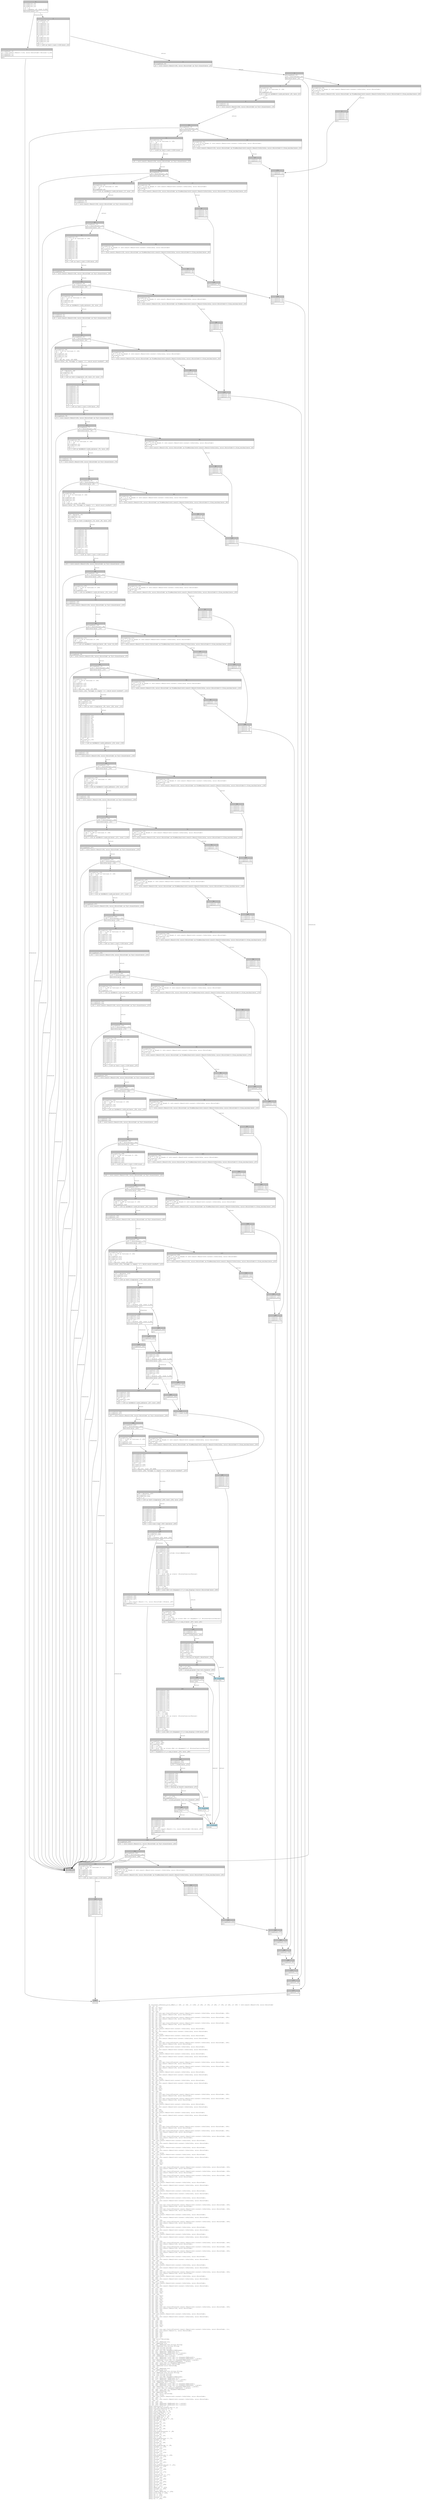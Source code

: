 digraph Mir_0_1876 {
    graph [fontname="Courier, monospace"];
    node [fontname="Courier, monospace"];
    edge [fontname="Courier, monospace"];
    label=<fn calculate_reference_price_offset(_1: u64, _2: i64, _3: i128, _4: u64, _5: i64, _6: u64, _7: i64, _8: u64, _9: i64) -&gt; std::result::Result&lt;i32, error::ErrorCode&gt;<br align="left"/>let _10: ();<br align="left"/>let mut _11: bool;<br align="left"/>let mut _12: i64;<br align="left"/>let mut _13: !;<br align="left"/>let _14: i64;<br align="left"/>let mut _15: std::ops::ControlFlow&lt;std::result::Result&lt;std::convert::Infallible, error::ErrorCode&gt;, i64&gt;;<br align="left"/>let mut _16: std::result::Result&lt;i64, error::ErrorCode&gt;;<br align="left"/>let mut _17: i64;<br align="left"/>let mut _18: std::ops::ControlFlow&lt;std::result::Result&lt;std::convert::Infallible, error::ErrorCode&gt;, i64&gt;;<br align="left"/>let mut _19: std::result::Result&lt;i64, error::ErrorCode&gt;;<br align="left"/>let mut _20: i64;<br align="left"/>let mut _21: i64;<br align="left"/>let mut _22: std::ops::ControlFlow&lt;std::result::Result&lt;std::convert::Infallible, error::ErrorCode&gt;, i64&gt;;<br align="left"/>let mut _23: std::result::Result&lt;i64, error::ErrorCode&gt;;<br align="left"/>let mut _24: u64;<br align="left"/>let mut _25: isize;<br align="left"/>let _26: std::result::Result&lt;std::convert::Infallible, error::ErrorCode&gt;;<br align="left"/>let mut _27: !;<br align="left"/>let mut _28: std::result::Result&lt;std::convert::Infallible, error::ErrorCode&gt;;<br align="left"/>let _29: i64;<br align="left"/>let mut _30: isize;<br align="left"/>let _31: std::result::Result&lt;std::convert::Infallible, error::ErrorCode&gt;;<br align="left"/>let mut _32: !;<br align="left"/>let mut _33: std::result::Result&lt;std::convert::Infallible, error::ErrorCode&gt;;<br align="left"/>let _34: i64;<br align="left"/>let mut _35: i64;<br align="left"/>let mut _36: std::ops::ControlFlow&lt;std::result::Result&lt;std::convert::Infallible, error::ErrorCode&gt;, i64&gt;;<br align="left"/>let mut _37: std::result::Result&lt;i64, error::ErrorCode&gt;;<br align="left"/>let mut _38: isize;<br align="left"/>let _39: std::result::Result&lt;std::convert::Infallible, error::ErrorCode&gt;;<br align="left"/>let mut _40: !;<br align="left"/>let mut _41: std::result::Result&lt;std::convert::Infallible, error::ErrorCode&gt;;<br align="left"/>let _42: i64;<br align="left"/>let mut _43: isize;<br align="left"/>let _44: std::result::Result&lt;std::convert::Infallible, error::ErrorCode&gt;;<br align="left"/>let mut _45: !;<br align="left"/>let mut _46: std::result::Result&lt;std::convert::Infallible, error::ErrorCode&gt;;<br align="left"/>let _47: i64;<br align="left"/>let _48: i64;<br align="left"/>let mut _49: i64;<br align="left"/>let mut _50: std::ops::ControlFlow&lt;std::result::Result&lt;std::convert::Infallible, error::ErrorCode&gt;, i64&gt;;<br align="left"/>let mut _51: std::result::Result&lt;i64, error::ErrorCode&gt;;<br align="left"/>let mut _52: i64;<br align="left"/>let mut _53: std::ops::ControlFlow&lt;std::result::Result&lt;std::convert::Infallible, error::ErrorCode&gt;, i64&gt;;<br align="left"/>let mut _54: std::result::Result&lt;i64, error::ErrorCode&gt;;<br align="left"/>let mut _55: u64;<br align="left"/>let mut _56: isize;<br align="left"/>let _57: std::result::Result&lt;std::convert::Infallible, error::ErrorCode&gt;;<br align="left"/>let mut _58: !;<br align="left"/>let mut _59: std::result::Result&lt;std::convert::Infallible, error::ErrorCode&gt;;<br align="left"/>let _60: i64;<br align="left"/>let mut _61: i64;<br align="left"/>let mut _62: isize;<br align="left"/>let _63: std::result::Result&lt;std::convert::Infallible, error::ErrorCode&gt;;<br align="left"/>let mut _64: !;<br align="left"/>let mut _65: std::result::Result&lt;std::convert::Infallible, error::ErrorCode&gt;;<br align="left"/>let _66: i64;<br align="left"/>let mut _67: i64;<br align="left"/>let mut _68: i64;<br align="left"/>let mut _69: bool;<br align="left"/>let mut _70: i64;<br align="left"/>let _71: i64;<br align="left"/>let mut _72: i64;<br align="left"/>let mut _73: std::ops::ControlFlow&lt;std::result::Result&lt;std::convert::Infallible, error::ErrorCode&gt;, i64&gt;;<br align="left"/>let mut _74: std::result::Result&lt;i64, error::ErrorCode&gt;;<br align="left"/>let mut _75: i64;<br align="left"/>let mut _76: std::ops::ControlFlow&lt;std::result::Result&lt;std::convert::Infallible, error::ErrorCode&gt;, i64&gt;;<br align="left"/>let mut _77: std::result::Result&lt;i64, error::ErrorCode&gt;;<br align="left"/>let mut _78: u64;<br align="left"/>let mut _79: isize;<br align="left"/>let _80: std::result::Result&lt;std::convert::Infallible, error::ErrorCode&gt;;<br align="left"/>let mut _81: !;<br align="left"/>let mut _82: std::result::Result&lt;std::convert::Infallible, error::ErrorCode&gt;;<br align="left"/>let _83: i64;<br align="left"/>let mut _84: i64;<br align="left"/>let mut _85: isize;<br align="left"/>let _86: std::result::Result&lt;std::convert::Infallible, error::ErrorCode&gt;;<br align="left"/>let mut _87: !;<br align="left"/>let mut _88: std::result::Result&lt;std::convert::Infallible, error::ErrorCode&gt;;<br align="left"/>let _89: i64;<br align="left"/>let mut _90: i64;<br align="left"/>let mut _91: i64;<br align="left"/>let mut _92: bool;<br align="left"/>let mut _93: i64;<br align="left"/>let _94: i64;<br align="left"/>let mut _95: i64;<br align="left"/>let mut _96: std::ops::ControlFlow&lt;std::result::Result&lt;std::convert::Infallible, error::ErrorCode&gt;, i64&gt;;<br align="left"/>let mut _97: std::result::Result&lt;i64, error::ErrorCode&gt;;<br align="left"/>let mut _98: i64;<br align="left"/>let mut _99: std::ops::ControlFlow&lt;std::result::Result&lt;std::convert::Infallible, error::ErrorCode&gt;, i64&gt;;<br align="left"/>let mut _100: std::result::Result&lt;i64, error::ErrorCode&gt;;<br align="left"/>let mut _101: i64;<br align="left"/>let mut _102: i64;<br align="left"/>let mut _103: std::ops::ControlFlow&lt;std::result::Result&lt;std::convert::Infallible, error::ErrorCode&gt;, i64&gt;;<br align="left"/>let mut _104: std::result::Result&lt;i64, error::ErrorCode&gt;;<br align="left"/>let mut _105: isize;<br align="left"/>let _106: std::result::Result&lt;std::convert::Infallible, error::ErrorCode&gt;;<br align="left"/>let mut _107: !;<br align="left"/>let mut _108: std::result::Result&lt;std::convert::Infallible, error::ErrorCode&gt;;<br align="left"/>let _109: i64;<br align="left"/>let mut _110: isize;<br align="left"/>let _111: std::result::Result&lt;std::convert::Infallible, error::ErrorCode&gt;;<br align="left"/>let mut _112: !;<br align="left"/>let mut _113: std::result::Result&lt;std::convert::Infallible, error::ErrorCode&gt;;<br align="left"/>let _114: i64;<br align="left"/>let mut _115: isize;<br align="left"/>let _116: std::result::Result&lt;std::convert::Infallible, error::ErrorCode&gt;;<br align="left"/>let mut _117: !;<br align="left"/>let mut _118: std::result::Result&lt;std::convert::Infallible, error::ErrorCode&gt;;<br align="left"/>let _119: i64;<br align="left"/>let mut _120: i64;<br align="left"/>let mut _121: i64;<br align="left"/>let mut _122: bool;<br align="left"/>let mut _123: i64;<br align="left"/>let _124: i64;<br align="left"/>let mut _125: std::ops::ControlFlow&lt;std::result::Result&lt;std::convert::Infallible, error::ErrorCode&gt;, i64&gt;;<br align="left"/>let mut _126: std::result::Result&lt;i64, error::ErrorCode&gt;;<br align="left"/>let mut _127: i64;<br align="left"/>let mut _128: std::ops::ControlFlow&lt;std::result::Result&lt;std::convert::Infallible, error::ErrorCode&gt;, i64&gt;;<br align="left"/>let mut _129: std::result::Result&lt;i64, error::ErrorCode&gt;;<br align="left"/>let mut _130: i64;<br align="left"/>let mut _131: std::ops::ControlFlow&lt;std::result::Result&lt;std::convert::Infallible, error::ErrorCode&gt;, i64&gt;;<br align="left"/>let mut _132: std::result::Result&lt;i64, error::ErrorCode&gt;;<br align="left"/>let mut _133: i64;<br align="left"/>let mut _134: i64;<br align="left"/>let mut _135: isize;<br align="left"/>let _136: std::result::Result&lt;std::convert::Infallible, error::ErrorCode&gt;;<br align="left"/>let mut _137: !;<br align="left"/>let mut _138: std::result::Result&lt;std::convert::Infallible, error::ErrorCode&gt;;<br align="left"/>let _139: i64;<br align="left"/>let mut _140: i64;<br align="left"/>let mut _141: isize;<br align="left"/>let _142: std::result::Result&lt;std::convert::Infallible, error::ErrorCode&gt;;<br align="left"/>let mut _143: !;<br align="left"/>let mut _144: std::result::Result&lt;std::convert::Infallible, error::ErrorCode&gt;;<br align="left"/>let _145: i64;<br align="left"/>let mut _146: isize;<br align="left"/>let _147: std::result::Result&lt;std::convert::Infallible, error::ErrorCode&gt;;<br align="left"/>let mut _148: !;<br align="left"/>let mut _149: std::result::Result&lt;std::convert::Infallible, error::ErrorCode&gt;;<br align="left"/>let _150: i64;<br align="left"/>let _151: i64;<br align="left"/>let mut _152: std::ops::ControlFlow&lt;std::result::Result&lt;std::convert::Infallible, error::ErrorCode&gt;, i64&gt;;<br align="left"/>let mut _153: std::result::Result&lt;i64, error::ErrorCode&gt;;<br align="left"/>let mut _154: i64;<br align="left"/>let mut _155: std::ops::ControlFlow&lt;std::result::Result&lt;std::convert::Infallible, error::ErrorCode&gt;, i64&gt;;<br align="left"/>let mut _156: std::result::Result&lt;i64, error::ErrorCode&gt;;<br align="left"/>let mut _157: i64;<br align="left"/>let mut _158: isize;<br align="left"/>let _159: std::result::Result&lt;std::convert::Infallible, error::ErrorCode&gt;;<br align="left"/>let mut _160: !;<br align="left"/>let mut _161: std::result::Result&lt;std::convert::Infallible, error::ErrorCode&gt;;<br align="left"/>let _162: i64;<br align="left"/>let mut _163: i64;<br align="left"/>let mut _164: std::ops::ControlFlow&lt;std::result::Result&lt;std::convert::Infallible, error::ErrorCode&gt;, i64&gt;;<br align="left"/>let mut _165: std::result::Result&lt;i64, error::ErrorCode&gt;;<br align="left"/>let mut _166: u64;<br align="left"/>let mut _167: isize;<br align="left"/>let _168: std::result::Result&lt;std::convert::Infallible, error::ErrorCode&gt;;<br align="left"/>let mut _169: !;<br align="left"/>let mut _170: std::result::Result&lt;std::convert::Infallible, error::ErrorCode&gt;;<br align="left"/>let _171: i64;<br align="left"/>let mut _172: isize;<br align="left"/>let _173: std::result::Result&lt;std::convert::Infallible, error::ErrorCode&gt;;<br align="left"/>let mut _174: !;<br align="left"/>let mut _175: std::result::Result&lt;std::convert::Infallible, error::ErrorCode&gt;;<br align="left"/>let _176: i64;<br align="left"/>let _177: i64;<br align="left"/>let mut _178: i64;<br align="left"/>let mut _179: std::ops::ControlFlow&lt;std::result::Result&lt;std::convert::Infallible, error::ErrorCode&gt;, i64&gt;;<br align="left"/>let mut _180: std::result::Result&lt;i64, error::ErrorCode&gt;;<br align="left"/>let mut _181: i64;<br align="left"/>let mut _182: std::ops::ControlFlow&lt;std::result::Result&lt;std::convert::Infallible, error::ErrorCode&gt;, i64&gt;;<br align="left"/>let mut _183: std::result::Result&lt;i64, error::ErrorCode&gt;;<br align="left"/>let mut _184: i64;<br align="left"/>let mut _185: std::ops::ControlFlow&lt;std::result::Result&lt;std::convert::Infallible, error::ErrorCode&gt;, i64&gt;;<br align="left"/>let mut _186: std::result::Result&lt;i64, error::ErrorCode&gt;;<br align="left"/>let mut _187: i128;<br align="left"/>let mut _188: isize;<br align="left"/>let _189: std::result::Result&lt;std::convert::Infallible, error::ErrorCode&gt;;<br align="left"/>let mut _190: !;<br align="left"/>let mut _191: std::result::Result&lt;std::convert::Infallible, error::ErrorCode&gt;;<br align="left"/>let _192: i64;<br align="left"/>let mut _193: i64;<br align="left"/>let mut _194: isize;<br align="left"/>let _195: std::result::Result&lt;std::convert::Infallible, error::ErrorCode&gt;;<br align="left"/>let mut _196: !;<br align="left"/>let mut _197: std::result::Result&lt;std::convert::Infallible, error::ErrorCode&gt;;<br align="left"/>let _198: i64;<br align="left"/>let mut _199: i64;<br align="left"/>let mut _200: std::ops::ControlFlow&lt;std::result::Result&lt;std::convert::Infallible, error::ErrorCode&gt;, i64&gt;;<br align="left"/>let mut _201: std::result::Result&lt;i64, error::ErrorCode&gt;;<br align="left"/>let mut _202: isize;<br align="left"/>let _203: std::result::Result&lt;std::convert::Infallible, error::ErrorCode&gt;;<br align="left"/>let mut _204: !;<br align="left"/>let mut _205: std::result::Result&lt;std::convert::Infallible, error::ErrorCode&gt;;<br align="left"/>let _206: i64;<br align="left"/>let mut _207: isize;<br align="left"/>let _208: std::result::Result&lt;std::convert::Infallible, error::ErrorCode&gt;;<br align="left"/>let mut _209: !;<br align="left"/>let mut _210: std::result::Result&lt;std::convert::Infallible, error::ErrorCode&gt;;<br align="left"/>let _211: i64;<br align="left"/>let mut _212: i64;<br align="left"/>let mut _213: i64;<br align="left"/>let mut _214: bool;<br align="left"/>let mut _215: i64;<br align="left"/>let _216: i64;<br align="left"/>let mut _217: bool;<br align="left"/>let mut _218: i64;<br align="left"/>let mut _219: bool;<br align="left"/>let mut _220: i64;<br align="left"/>let mut _221: bool;<br align="left"/>let mut _222: i64;<br align="left"/>let mut _223: bool;<br align="left"/>let mut _224: i64;<br align="left"/>let mut _225: std::ops::ControlFlow&lt;std::result::Result&lt;std::convert::Infallible, error::ErrorCode&gt;, i64&gt;;<br align="left"/>let mut _226: std::result::Result&lt;i64, error::ErrorCode&gt;;<br align="left"/>let mut _227: i64;<br align="left"/>let mut _228: i64;<br align="left"/>let mut _229: isize;<br align="left"/>let _230: std::result::Result&lt;std::convert::Infallible, error::ErrorCode&gt;;<br align="left"/>let mut _231: !;<br align="left"/>let mut _232: std::result::Result&lt;std::convert::Infallible, error::ErrorCode&gt;;<br align="left"/>let _233: i64;<br align="left"/>let _234: i64;<br align="left"/>let mut _235: i64;<br align="left"/>let mut _236: i64;<br align="left"/>let mut _237: i64;<br align="left"/>let mut _238: bool;<br align="left"/>let mut _239: i64;<br align="left"/>let _240: ();<br align="left"/>let mut _241: std::ops::ControlFlow&lt;std::result::Result&lt;std::convert::Infallible, error::ErrorCode&gt;, ()&gt;;<br align="left"/>let mut _242: std::result::Result&lt;(), error::ErrorCode&gt;;<br align="left"/>let mut _243: bool;<br align="left"/>let mut _244: i64;<br align="left"/>let mut _245: i64;<br align="left"/>let mut _246: i64;<br align="left"/>let mut _247: ();<br align="left"/>let _248: error::ErrorCode;<br align="left"/>let _249: ();<br align="left"/>let mut _250: &amp;ReErased str;<br align="left"/>let _251: &amp;ReErased str;<br align="left"/>let mut _252: &amp;ReErased std::string::String;<br align="left"/>let _253: &amp;ReErased std::string::String;<br align="left"/>let _254: std::string::String;<br align="left"/>let _255: std::string::String;<br align="left"/>let mut _256: std::fmt::Arguments&lt;ReErased&gt;;<br align="left"/>let mut _257: &amp;ReErased [&amp;ReErased str];<br align="left"/>let mut _258: &amp;ReErased [&amp;ReErased str; 2_usize];<br align="left"/>let _259: &amp;ReErased [&amp;ReErased str; 2_usize];<br align="left"/>let _260: [&amp;ReErased str; 2_usize];<br align="left"/>let mut _261: &amp;ReErased [core::fmt::rt::Argument&lt;ReErased&gt;];<br align="left"/>let mut _262: &amp;ReErased [core::fmt::rt::Argument&lt;ReErased&gt;; 1_usize];<br align="left"/>let _263: &amp;ReErased [core::fmt::rt::Argument&lt;ReErased&gt;; 1_usize];<br align="left"/>let _264: [core::fmt::rt::Argument&lt;ReErased&gt;; 1_usize];<br align="left"/>let mut _265: core::fmt::rt::Argument&lt;ReErased&gt;;<br align="left"/>let mut _266: &amp;ReErased error::ErrorCode;<br align="left"/>let _267: &amp;ReErased error::ErrorCode;<br align="left"/>let _268: ();<br align="left"/>let mut _269: &amp;ReErased str;<br align="left"/>let _270: &amp;ReErased str;<br align="left"/>let mut _271: &amp;ReErased std::string::String;<br align="left"/>let _272: &amp;ReErased std::string::String;<br align="left"/>let _273: std::string::String;<br align="left"/>let _274: std::string::String;<br align="left"/>let mut _275: std::fmt::Arguments&lt;ReErased&gt;;<br align="left"/>let mut _276: &amp;ReErased [&amp;ReErased str];<br align="left"/>let mut _277: &amp;ReErased [&amp;ReErased str; 1_usize];<br align="left"/>let _278: &amp;ReErased [&amp;ReErased str; 1_usize];<br align="left"/>let _279: [&amp;ReErased str; 1_usize];<br align="left"/>let mut _280: &amp;ReErased [core::fmt::rt::Argument&lt;ReErased&gt;];<br align="left"/>let mut _281: &amp;ReErased [core::fmt::rt::Argument&lt;ReErased&gt;; 1_usize];<br align="left"/>let _282: &amp;ReErased [core::fmt::rt::Argument&lt;ReErased&gt;; 1_usize];<br align="left"/>let _283: [core::fmt::rt::Argument&lt;ReErased&gt;; 1_usize];<br align="left"/>let mut _284: core::fmt::rt::Argument&lt;ReErased&gt;;<br align="left"/>let mut _285: &amp;ReErased i64;<br align="left"/>let _286: &amp;ReErased i64;<br align="left"/>let mut _287: error::ErrorCode;<br align="left"/>let mut _288: isize;<br align="left"/>let _289: std::result::Result&lt;std::convert::Infallible, error::ErrorCode&gt;;<br align="left"/>let mut _290: !;<br align="left"/>let mut _291: std::result::Result&lt;std::convert::Infallible, error::ErrorCode&gt;;<br align="left"/>let _292: ();<br align="left"/>let mut _293: i64;<br align="left"/>let mut _294: &amp;ReErased [&amp;ReErased str; 1_usize];<br align="left"/>let mut _295: &amp;ReErased [&amp;ReErased str; 2_usize];<br align="left"/>debug reserve_price =&gt; _1;<br align="left"/>debug last_24h_avg_funding_rate =&gt; _2;<br align="left"/>debug liquidity_fraction =&gt; _3;<br align="left"/>debug _min_order_size =&gt; _4;<br align="left"/>debug oracle_twap_fast =&gt; _5;<br align="left"/>debug mark_twap_fast =&gt; _6;<br align="left"/>debug oracle_twap_slow =&gt; _7;<br align="left"/>debug mark_twap_slow =&gt; _8;<br align="left"/>debug max_offset_pct =&gt; _9;<br align="left"/>debug max_offset_in_price =&gt; _14;<br align="left"/>debug residual =&gt; _26;<br align="left"/>debug val =&gt; _29;<br align="left"/>debug residual =&gt; _31;<br align="left"/>debug val =&gt; _34;<br align="left"/>debug residual =&gt; _39;<br align="left"/>debug val =&gt; _42;<br align="left"/>debug residual =&gt; _44;<br align="left"/>debug val =&gt; _47;<br align="left"/>debug mark_premium_minute =&gt; _48;<br align="left"/>debug residual =&gt; _57;<br align="left"/>debug val =&gt; _60;<br align="left"/>debug residual =&gt; _63;<br align="left"/>debug val =&gt; _66;<br align="left"/>debug mark_premium_hour =&gt; _71;<br align="left"/>debug residual =&gt; _80;<br align="left"/>debug val =&gt; _83;<br align="left"/>debug residual =&gt; _86;<br align="left"/>debug val =&gt; _89;<br align="left"/>debug mark_premium_day =&gt; _94;<br align="left"/>debug residual =&gt; _106;<br align="left"/>debug val =&gt; _109;<br align="left"/>debug residual =&gt; _111;<br align="left"/>debug val =&gt; _114;<br align="left"/>debug residual =&gt; _116;<br align="left"/>debug val =&gt; _119;<br align="left"/>debug mark_premium_avg =&gt; _124;<br align="left"/>debug residual =&gt; _136;<br align="left"/>debug val =&gt; _139;<br align="left"/>debug residual =&gt; _142;<br align="left"/>debug val =&gt; _145;<br align="left"/>debug residual =&gt; _147;<br align="left"/>debug val =&gt; _150;<br align="left"/>debug mark_premium_avg_pct =&gt; _151;<br align="left"/>debug residual =&gt; _159;<br align="left"/>debug val =&gt; _162;<br align="left"/>debug residual =&gt; _168;<br align="left"/>debug val =&gt; _171;<br align="left"/>debug residual =&gt; _173;<br align="left"/>debug val =&gt; _176;<br align="left"/>debug inventory_pct =&gt; _177;<br align="left"/>debug residual =&gt; _189;<br align="left"/>debug val =&gt; _192;<br align="left"/>debug residual =&gt; _195;<br align="left"/>debug val =&gt; _198;<br align="left"/>debug residual =&gt; _203;<br align="left"/>debug val =&gt; _206;<br align="left"/>debug residual =&gt; _208;<br align="left"/>debug val =&gt; _211;<br align="left"/>debug offset_pct =&gt; _216;<br align="left"/>debug residual =&gt; _230;<br align="left"/>debug val =&gt; _233;<br align="left"/>debug clamped_offset_pct =&gt; _234;<br align="left"/>debug error_code =&gt; _248;<br align="left"/>debug res =&gt; _255;<br align="left"/>debug res =&gt; _274;<br align="left"/>debug residual =&gt; _289;<br align="left"/>debug val =&gt; _292;<br align="left"/>>;
    bb0__0_1876 [shape="none", label=<<table border="0" cellborder="1" cellspacing="0"><tr><td bgcolor="gray" align="center" colspan="1">0</td></tr><tr><td align="left" balign="left">StorageLive(_10)<br/>StorageLive(_11)<br/>StorageLive(_12)<br/>_12 = _2<br/>_11 = Eq(move _12, const 0_i64)<br/></td></tr><tr><td align="left">switchInt(move _11)</td></tr></table>>];
    bb1__0_1876 [shape="none", label=<<table border="0" cellborder="1" cellspacing="0"><tr><td bgcolor="gray" align="center" colspan="1">1</td></tr><tr><td align="left" balign="left">StorageDead(_12)<br/>_0 = std::result::Result::&lt;i32, error::ErrorCode&gt;::Ok(const 0_i32)<br/>StorageDead(_11)<br/>StorageDead(_10)<br/></td></tr><tr><td align="left">goto</td></tr></table>>];
    bb2__0_1876 [shape="none", label=<<table border="0" cellborder="1" cellspacing="0"><tr><td bgcolor="gray" align="center" colspan="1">2</td></tr><tr><td align="left" balign="left">StorageDead(_12)<br/>_10 = const ()<br/>StorageDead(_11)<br/>StorageDead(_10)<br/>StorageLive(_14)<br/>StorageLive(_15)<br/>StorageLive(_16)<br/>StorageLive(_17)<br/>StorageLive(_18)<br/>StorageLive(_19)<br/>StorageLive(_20)<br/>_20 = _9<br/>StorageLive(_21)<br/>StorageLive(_22)<br/>StorageLive(_23)<br/>StorageLive(_24)<br/>_24 = _1<br/></td></tr><tr><td align="left">_23 = &lt;u64 as Cast&gt;::cast::&lt;i64&gt;(move _24)</td></tr></table>>];
    bb3__0_1876 [shape="none", label=<<table border="0" cellborder="1" cellspacing="0"><tr><td bgcolor="gray" align="center" colspan="1">3</td></tr><tr><td align="left" balign="left">StorageDead(_24)<br/></td></tr><tr><td align="left">_22 = &lt;std::result::Result&lt;i64, error::ErrorCode&gt; as Try&gt;::branch(move _23)</td></tr></table>>];
    bb4__0_1876 [shape="none", label=<<table border="0" cellborder="1" cellspacing="0"><tr><td bgcolor="gray" align="center" colspan="1">4</td></tr><tr><td align="left" balign="left">StorageDead(_23)<br/>_25 = discriminant(_22)<br/></td></tr><tr><td align="left">switchInt(move _25)</td></tr></table>>];
    bb5__0_1876 [shape="none", label=<<table border="0" cellborder="1" cellspacing="0"><tr><td bgcolor="gray" align="center" colspan="1">5</td></tr><tr><td align="left" balign="left">StorageLive(_29)<br/>_29 = ((_22 as Continue).0: i64)<br/>_21 = _29<br/>StorageDead(_29)<br/></td></tr><tr><td align="left">_19 = &lt;i64 as SafeMath&gt;::safe_mul(move _20, move _21)</td></tr></table>>];
    bb6__0_1876 [shape="none", label=<<table border="0" cellborder="1" cellspacing="0"><tr><td bgcolor="gray" align="center" colspan="1">6</td></tr><tr><td align="left">unreachable</td></tr></table>>];
    bb7__0_1876 [shape="none", label=<<table border="0" cellborder="1" cellspacing="0"><tr><td bgcolor="gray" align="center" colspan="1">7</td></tr><tr><td align="left" balign="left">StorageLive(_26)<br/>_26 = ((_22 as Break).0: std::result::Result&lt;std::convert::Infallible, error::ErrorCode&gt;)<br/>StorageLive(_28)<br/>_28 = _26<br/></td></tr><tr><td align="left">_0 = &lt;std::result::Result&lt;i32, error::ErrorCode&gt; as FromResidual&lt;std::result::Result&lt;Infallible, error::ErrorCode&gt;&gt;&gt;::from_residual(move _28)</td></tr></table>>];
    bb8__0_1876 [shape="none", label=<<table border="0" cellborder="1" cellspacing="0"><tr><td bgcolor="gray" align="center" colspan="1">8</td></tr><tr><td align="left" balign="left">StorageDead(_28)<br/>StorageDead(_26)<br/>StorageDead(_21)<br/>StorageDead(_20)<br/>StorageDead(_19)<br/></td></tr><tr><td align="left">goto</td></tr></table>>];
    bb9__0_1876 [shape="none", label=<<table border="0" cellborder="1" cellspacing="0"><tr><td bgcolor="gray" align="center" colspan="1">9</td></tr><tr><td align="left" balign="left">StorageDead(_21)<br/>StorageDead(_20)<br/></td></tr><tr><td align="left">_18 = &lt;std::result::Result&lt;i64, error::ErrorCode&gt; as Try&gt;::branch(move _19)</td></tr></table>>];
    bb10__0_1876 [shape="none", label=<<table border="0" cellborder="1" cellspacing="0"><tr><td bgcolor="gray" align="center" colspan="1">10</td></tr><tr><td align="left" balign="left">StorageDead(_19)<br/>_30 = discriminant(_18)<br/></td></tr><tr><td align="left">switchInt(move _30)</td></tr></table>>];
    bb11__0_1876 [shape="none", label=<<table border="0" cellborder="1" cellspacing="0"><tr><td bgcolor="gray" align="center" colspan="1">11</td></tr><tr><td align="left" balign="left">StorageLive(_34)<br/>_34 = ((_18 as Continue).0: i64)<br/>_17 = _34<br/>StorageDead(_34)<br/>StorageLive(_35)<br/>StorageLive(_36)<br/>StorageLive(_37)<br/></td></tr><tr><td align="left">_37 = &lt;u128 as Cast&gt;::cast::&lt;i64&gt;(const _)</td></tr></table>>];
    bb12__0_1876 [shape="none", label=<<table border="0" cellborder="1" cellspacing="0"><tr><td bgcolor="gray" align="center" colspan="1">12</td></tr><tr><td align="left" balign="left">StorageLive(_31)<br/>_31 = ((_18 as Break).0: std::result::Result&lt;std::convert::Infallible, error::ErrorCode&gt;)<br/>StorageLive(_33)<br/>_33 = _31<br/></td></tr><tr><td align="left">_0 = &lt;std::result::Result&lt;i32, error::ErrorCode&gt; as FromResidual&lt;std::result::Result&lt;Infallible, error::ErrorCode&gt;&gt;&gt;::from_residual(move _33)</td></tr></table>>];
    bb13__0_1876 [shape="none", label=<<table border="0" cellborder="1" cellspacing="0"><tr><td bgcolor="gray" align="center" colspan="1">13</td></tr><tr><td align="left" balign="left">StorageDead(_33)<br/>StorageDead(_31)<br/></td></tr><tr><td align="left">goto</td></tr></table>>];
    bb14__0_1876 [shape="none", label=<<table border="0" cellborder="1" cellspacing="0"><tr><td bgcolor="gray" align="center" colspan="1">14</td></tr><tr><td align="left">_36 = &lt;std::result::Result&lt;i64, error::ErrorCode&gt; as Try&gt;::branch(move _37)</td></tr></table>>];
    bb15__0_1876 [shape="none", label=<<table border="0" cellborder="1" cellspacing="0"><tr><td bgcolor="gray" align="center" colspan="1">15</td></tr><tr><td align="left" balign="left">StorageDead(_37)<br/>_38 = discriminant(_36)<br/></td></tr><tr><td align="left">switchInt(move _38)</td></tr></table>>];
    bb16__0_1876 [shape="none", label=<<table border="0" cellborder="1" cellspacing="0"><tr><td bgcolor="gray" align="center" colspan="1">16</td></tr><tr><td align="left" balign="left">StorageLive(_42)<br/>_42 = ((_36 as Continue).0: i64)<br/>_35 = _42<br/>StorageDead(_42)<br/></td></tr><tr><td align="left">_16 = &lt;i64 as SafeMath&gt;::safe_div(move _17, move _35)</td></tr></table>>];
    bb17__0_1876 [shape="none", label=<<table border="0" cellborder="1" cellspacing="0"><tr><td bgcolor="gray" align="center" colspan="1">17</td></tr><tr><td align="left" balign="left">StorageLive(_39)<br/>_39 = ((_36 as Break).0: std::result::Result&lt;std::convert::Infallible, error::ErrorCode&gt;)<br/>StorageLive(_41)<br/>_41 = _39<br/></td></tr><tr><td align="left">_0 = &lt;std::result::Result&lt;i32, error::ErrorCode&gt; as FromResidual&lt;std::result::Result&lt;Infallible, error::ErrorCode&gt;&gt;&gt;::from_residual(move _41)</td></tr></table>>];
    bb18__0_1876 [shape="none", label=<<table border="0" cellborder="1" cellspacing="0"><tr><td bgcolor="gray" align="center" colspan="1">18</td></tr><tr><td align="left" balign="left">StorageDead(_41)<br/>StorageDead(_39)<br/>StorageDead(_35)<br/>StorageDead(_17)<br/>StorageDead(_16)<br/></td></tr><tr><td align="left">goto</td></tr></table>>];
    bb19__0_1876 [shape="none", label=<<table border="0" cellborder="1" cellspacing="0"><tr><td bgcolor="gray" align="center" colspan="1">19</td></tr><tr><td align="left" balign="left">StorageDead(_35)<br/>StorageDead(_17)<br/></td></tr><tr><td align="left">_15 = &lt;std::result::Result&lt;i64, error::ErrorCode&gt; as Try&gt;::branch(move _16)</td></tr></table>>];
    bb20__0_1876 [shape="none", label=<<table border="0" cellborder="1" cellspacing="0"><tr><td bgcolor="gray" align="center" colspan="1">20</td></tr><tr><td align="left" balign="left">StorageDead(_16)<br/>_43 = discriminant(_15)<br/></td></tr><tr><td align="left">switchInt(move _43)</td></tr></table>>];
    bb21__0_1876 [shape="none", label=<<table border="0" cellborder="1" cellspacing="0"><tr><td bgcolor="gray" align="center" colspan="1">21</td></tr><tr><td align="left" balign="left">StorageLive(_47)<br/>_47 = ((_15 as Continue).0: i64)<br/>_14 = _47<br/>StorageDead(_47)<br/>StorageDead(_36)<br/>StorageDead(_22)<br/>StorageDead(_18)<br/>StorageDead(_15)<br/>StorageLive(_48)<br/>StorageLive(_49)<br/>StorageLive(_50)<br/>StorageLive(_51)<br/>StorageLive(_52)<br/>StorageLive(_53)<br/>StorageLive(_54)<br/>StorageLive(_55)<br/>_55 = _6<br/></td></tr><tr><td align="left">_54 = &lt;u64 as Cast&gt;::cast::&lt;i64&gt;(move _55)</td></tr></table>>];
    bb22__0_1876 [shape="none", label=<<table border="0" cellborder="1" cellspacing="0"><tr><td bgcolor="gray" align="center" colspan="1">22</td></tr><tr><td align="left" balign="left">StorageLive(_44)<br/>_44 = ((_15 as Break).0: std::result::Result&lt;std::convert::Infallible, error::ErrorCode&gt;)<br/>StorageLive(_46)<br/>_46 = _44<br/></td></tr><tr><td align="left">_0 = &lt;std::result::Result&lt;i32, error::ErrorCode&gt; as FromResidual&lt;std::result::Result&lt;Infallible, error::ErrorCode&gt;&gt;&gt;::from_residual(move _46)</td></tr></table>>];
    bb23__0_1876 [shape="none", label=<<table border="0" cellborder="1" cellspacing="0"><tr><td bgcolor="gray" align="center" colspan="1">23</td></tr><tr><td align="left" balign="left">StorageDead(_46)<br/>StorageDead(_44)<br/></td></tr><tr><td align="left">goto</td></tr></table>>];
    bb24__0_1876 [shape="none", label=<<table border="0" cellborder="1" cellspacing="0"><tr><td bgcolor="gray" align="center" colspan="1">24</td></tr><tr><td align="left" balign="left">StorageDead(_55)<br/></td></tr><tr><td align="left">_53 = &lt;std::result::Result&lt;i64, error::ErrorCode&gt; as Try&gt;::branch(move _54)</td></tr></table>>];
    bb25__0_1876 [shape="none", label=<<table border="0" cellborder="1" cellspacing="0"><tr><td bgcolor="gray" align="center" colspan="1">25</td></tr><tr><td align="left" balign="left">StorageDead(_54)<br/>_56 = discriminant(_53)<br/></td></tr><tr><td align="left">switchInt(move _56)</td></tr></table>>];
    bb26__0_1876 [shape="none", label=<<table border="0" cellborder="1" cellspacing="0"><tr><td bgcolor="gray" align="center" colspan="1">26</td></tr><tr><td align="left" balign="left">StorageLive(_60)<br/>_60 = ((_53 as Continue).0: i64)<br/>_52 = _60<br/>StorageDead(_60)<br/>StorageLive(_61)<br/>_61 = _5<br/></td></tr><tr><td align="left">_51 = &lt;i64 as SafeMath&gt;::safe_sub(move _52, move _61)</td></tr></table>>];
    bb27__0_1876 [shape="none", label=<<table border="0" cellborder="1" cellspacing="0"><tr><td bgcolor="gray" align="center" colspan="1">27</td></tr><tr><td align="left" balign="left">StorageLive(_57)<br/>_57 = ((_53 as Break).0: std::result::Result&lt;std::convert::Infallible, error::ErrorCode&gt;)<br/>StorageLive(_59)<br/>_59 = _57<br/></td></tr><tr><td align="left">_0 = &lt;std::result::Result&lt;i32, error::ErrorCode&gt; as FromResidual&lt;std::result::Result&lt;Infallible, error::ErrorCode&gt;&gt;&gt;::from_residual(move _59)</td></tr></table>>];
    bb28__0_1876 [shape="none", label=<<table border="0" cellborder="1" cellspacing="0"><tr><td bgcolor="gray" align="center" colspan="1">28</td></tr><tr><td align="left" balign="left">StorageDead(_59)<br/>StorageDead(_57)<br/>StorageDead(_52)<br/>StorageDead(_51)<br/></td></tr><tr><td align="left">goto</td></tr></table>>];
    bb29__0_1876 [shape="none", label=<<table border="0" cellborder="1" cellspacing="0"><tr><td bgcolor="gray" align="center" colspan="1">29</td></tr><tr><td align="left" balign="left">StorageDead(_61)<br/>StorageDead(_52)<br/></td></tr><tr><td align="left">_50 = &lt;std::result::Result&lt;i64, error::ErrorCode&gt; as Try&gt;::branch(move _51)</td></tr></table>>];
    bb30__0_1876 [shape="none", label=<<table border="0" cellborder="1" cellspacing="0"><tr><td bgcolor="gray" align="center" colspan="1">30</td></tr><tr><td align="left" balign="left">StorageDead(_51)<br/>_62 = discriminant(_50)<br/></td></tr><tr><td align="left">switchInt(move _62)</td></tr></table>>];
    bb31__0_1876 [shape="none", label=<<table border="0" cellborder="1" cellspacing="0"><tr><td bgcolor="gray" align="center" colspan="1">31</td></tr><tr><td align="left" balign="left">StorageLive(_66)<br/>_66 = ((_50 as Continue).0: i64)<br/>_49 = _66<br/>StorageDead(_66)<br/>StorageLive(_67)<br/>StorageLive(_68)<br/>_68 = _14<br/>_69 = Eq(_68, const i64::MIN)<br/></td></tr><tr><td align="left">assert(!move _69, &quot;attempt to negate `{}`, which would overflow&quot;, _68)</td></tr></table>>];
    bb32__0_1876 [shape="none", label=<<table border="0" cellborder="1" cellspacing="0"><tr><td bgcolor="gray" align="center" colspan="1">32</td></tr><tr><td align="left" balign="left">StorageLive(_63)<br/>_63 = ((_50 as Break).0: std::result::Result&lt;std::convert::Infallible, error::ErrorCode&gt;)<br/>StorageLive(_65)<br/>_65 = _63<br/></td></tr><tr><td align="left">_0 = &lt;std::result::Result&lt;i32, error::ErrorCode&gt; as FromResidual&lt;std::result::Result&lt;Infallible, error::ErrorCode&gt;&gt;&gt;::from_residual(move _65)</td></tr></table>>];
    bb33__0_1876 [shape="none", label=<<table border="0" cellborder="1" cellspacing="0"><tr><td bgcolor="gray" align="center" colspan="1">33</td></tr><tr><td align="left" balign="left">StorageDead(_65)<br/>StorageDead(_63)<br/></td></tr><tr><td align="left">goto</td></tr></table>>];
    bb34__0_1876 [shape="none", label=<<table border="0" cellborder="1" cellspacing="0"><tr><td bgcolor="gray" align="center" colspan="1">34</td></tr><tr><td align="left" balign="left">_67 = Neg(move _68)<br/>StorageDead(_68)<br/>StorageLive(_70)<br/>_70 = _14<br/></td></tr><tr><td align="left">_48 = &lt;i64 as Ord&gt;::clamp(move _49, move _67, move _70)</td></tr></table>>];
    bb35__0_1876 [shape="none", label=<<table border="0" cellborder="1" cellspacing="0"><tr><td bgcolor="gray" align="center" colspan="1">35</td></tr><tr><td align="left" balign="left">StorageDead(_70)<br/>StorageDead(_67)<br/>StorageDead(_49)<br/>StorageDead(_53)<br/>StorageDead(_50)<br/>StorageLive(_71)<br/>StorageLive(_72)<br/>StorageLive(_73)<br/>StorageLive(_74)<br/>StorageLive(_75)<br/>StorageLive(_76)<br/>StorageLive(_77)<br/>StorageLive(_78)<br/>_78 = _8<br/></td></tr><tr><td align="left">_77 = &lt;u64 as Cast&gt;::cast::&lt;i64&gt;(move _78)</td></tr></table>>];
    bb36__0_1876 [shape="none", label=<<table border="0" cellborder="1" cellspacing="0"><tr><td bgcolor="gray" align="center" colspan="1">36</td></tr><tr><td align="left" balign="left">StorageDead(_78)<br/></td></tr><tr><td align="left">_76 = &lt;std::result::Result&lt;i64, error::ErrorCode&gt; as Try&gt;::branch(move _77)</td></tr></table>>];
    bb37__0_1876 [shape="none", label=<<table border="0" cellborder="1" cellspacing="0"><tr><td bgcolor="gray" align="center" colspan="1">37</td></tr><tr><td align="left" balign="left">StorageDead(_77)<br/>_79 = discriminant(_76)<br/></td></tr><tr><td align="left">switchInt(move _79)</td></tr></table>>];
    bb38__0_1876 [shape="none", label=<<table border="0" cellborder="1" cellspacing="0"><tr><td bgcolor="gray" align="center" colspan="1">38</td></tr><tr><td align="left" balign="left">StorageLive(_83)<br/>_83 = ((_76 as Continue).0: i64)<br/>_75 = _83<br/>StorageDead(_83)<br/>StorageLive(_84)<br/>_84 = _7<br/></td></tr><tr><td align="left">_74 = &lt;i64 as SafeMath&gt;::safe_sub(move _75, move _84)</td></tr></table>>];
    bb39__0_1876 [shape="none", label=<<table border="0" cellborder="1" cellspacing="0"><tr><td bgcolor="gray" align="center" colspan="1">39</td></tr><tr><td align="left" balign="left">StorageLive(_80)<br/>_80 = ((_76 as Break).0: std::result::Result&lt;std::convert::Infallible, error::ErrorCode&gt;)<br/>StorageLive(_82)<br/>_82 = _80<br/></td></tr><tr><td align="left">_0 = &lt;std::result::Result&lt;i32, error::ErrorCode&gt; as FromResidual&lt;std::result::Result&lt;Infallible, error::ErrorCode&gt;&gt;&gt;::from_residual(move _82)</td></tr></table>>];
    bb40__0_1876 [shape="none", label=<<table border="0" cellborder="1" cellspacing="0"><tr><td bgcolor="gray" align="center" colspan="1">40</td></tr><tr><td align="left" balign="left">StorageDead(_82)<br/>StorageDead(_80)<br/>StorageDead(_75)<br/>StorageDead(_74)<br/></td></tr><tr><td align="left">goto</td></tr></table>>];
    bb41__0_1876 [shape="none", label=<<table border="0" cellborder="1" cellspacing="0"><tr><td bgcolor="gray" align="center" colspan="1">41</td></tr><tr><td align="left" balign="left">StorageDead(_84)<br/>StorageDead(_75)<br/></td></tr><tr><td align="left">_73 = &lt;std::result::Result&lt;i64, error::ErrorCode&gt; as Try&gt;::branch(move _74)</td></tr></table>>];
    bb42__0_1876 [shape="none", label=<<table border="0" cellborder="1" cellspacing="0"><tr><td bgcolor="gray" align="center" colspan="1">42</td></tr><tr><td align="left" balign="left">StorageDead(_74)<br/>_85 = discriminant(_73)<br/></td></tr><tr><td align="left">switchInt(move _85)</td></tr></table>>];
    bb43__0_1876 [shape="none", label=<<table border="0" cellborder="1" cellspacing="0"><tr><td bgcolor="gray" align="center" colspan="1">43</td></tr><tr><td align="left" balign="left">StorageLive(_89)<br/>_89 = ((_73 as Continue).0: i64)<br/>_72 = _89<br/>StorageDead(_89)<br/>StorageLive(_90)<br/>StorageLive(_91)<br/>_91 = _14<br/>_92 = Eq(_91, const i64::MIN)<br/></td></tr><tr><td align="left">assert(!move _92, &quot;attempt to negate `{}`, which would overflow&quot;, _91)</td></tr></table>>];
    bb44__0_1876 [shape="none", label=<<table border="0" cellborder="1" cellspacing="0"><tr><td bgcolor="gray" align="center" colspan="1">44</td></tr><tr><td align="left" balign="left">StorageLive(_86)<br/>_86 = ((_73 as Break).0: std::result::Result&lt;std::convert::Infallible, error::ErrorCode&gt;)<br/>StorageLive(_88)<br/>_88 = _86<br/></td></tr><tr><td align="left">_0 = &lt;std::result::Result&lt;i32, error::ErrorCode&gt; as FromResidual&lt;std::result::Result&lt;Infallible, error::ErrorCode&gt;&gt;&gt;::from_residual(move _88)</td></tr></table>>];
    bb45__0_1876 [shape="none", label=<<table border="0" cellborder="1" cellspacing="0"><tr><td bgcolor="gray" align="center" colspan="1">45</td></tr><tr><td align="left" balign="left">StorageDead(_88)<br/>StorageDead(_86)<br/></td></tr><tr><td align="left">goto</td></tr></table>>];
    bb46__0_1876 [shape="none", label=<<table border="0" cellborder="1" cellspacing="0"><tr><td bgcolor="gray" align="center" colspan="1">46</td></tr><tr><td align="left" balign="left">_90 = Neg(move _91)<br/>StorageDead(_91)<br/>StorageLive(_93)<br/>_93 = _14<br/></td></tr><tr><td align="left">_71 = &lt;i64 as Ord&gt;::clamp(move _72, move _90, move _93)</td></tr></table>>];
    bb47__0_1876 [shape="none", label=<<table border="0" cellborder="1" cellspacing="0"><tr><td bgcolor="gray" align="center" colspan="1">47</td></tr><tr><td align="left" balign="left">StorageDead(_93)<br/>StorageDead(_90)<br/>StorageDead(_72)<br/>StorageDead(_76)<br/>StorageDead(_73)<br/>StorageLive(_94)<br/>StorageLive(_95)<br/>StorageLive(_96)<br/>StorageLive(_97)<br/>StorageLive(_98)<br/>StorageLive(_99)<br/>StorageLive(_100)<br/>StorageLive(_101)<br/>_101 = _2<br/>StorageLive(_102)<br/>StorageLive(_103)<br/>StorageLive(_104)<br/></td></tr><tr><td align="left">_104 = &lt;u128 as Cast&gt;::cast::&lt;i64&gt;(const _)</td></tr></table>>];
    bb48__0_1876 [shape="none", label=<<table border="0" cellborder="1" cellspacing="0"><tr><td bgcolor="gray" align="center" colspan="1">48</td></tr><tr><td align="left">_103 = &lt;std::result::Result&lt;i64, error::ErrorCode&gt; as Try&gt;::branch(move _104)</td></tr></table>>];
    bb49__0_1876 [shape="none", label=<<table border="0" cellborder="1" cellspacing="0"><tr><td bgcolor="gray" align="center" colspan="1">49</td></tr><tr><td align="left" balign="left">StorageDead(_104)<br/>_105 = discriminant(_103)<br/></td></tr><tr><td align="left">switchInt(move _105)</td></tr></table>>];
    bb50__0_1876 [shape="none", label=<<table border="0" cellborder="1" cellspacing="0"><tr><td bgcolor="gray" align="center" colspan="1">50</td></tr><tr><td align="left" balign="left">StorageLive(_109)<br/>_109 = ((_103 as Continue).0: i64)<br/>_102 = _109<br/>StorageDead(_109)<br/></td></tr><tr><td align="left">_100 = &lt;i64 as SafeMath&gt;::safe_div(move _101, move _102)</td></tr></table>>];
    bb51__0_1876 [shape="none", label=<<table border="0" cellborder="1" cellspacing="0"><tr><td bgcolor="gray" align="center" colspan="1">51</td></tr><tr><td align="left" balign="left">StorageLive(_106)<br/>_106 = ((_103 as Break).0: std::result::Result&lt;std::convert::Infallible, error::ErrorCode&gt;)<br/>StorageLive(_108)<br/>_108 = _106<br/></td></tr><tr><td align="left">_0 = &lt;std::result::Result&lt;i32, error::ErrorCode&gt; as FromResidual&lt;std::result::Result&lt;Infallible, error::ErrorCode&gt;&gt;&gt;::from_residual(move _108)</td></tr></table>>];
    bb52__0_1876 [shape="none", label=<<table border="0" cellborder="1" cellspacing="0"><tr><td bgcolor="gray" align="center" colspan="1">52</td></tr><tr><td align="left" balign="left">StorageDead(_108)<br/>StorageDead(_106)<br/>StorageDead(_102)<br/>StorageDead(_101)<br/>StorageDead(_100)<br/></td></tr><tr><td align="left">goto</td></tr></table>>];
    bb53__0_1876 [shape="none", label=<<table border="0" cellborder="1" cellspacing="0"><tr><td bgcolor="gray" align="center" colspan="1">53</td></tr><tr><td align="left" balign="left">StorageDead(_102)<br/>StorageDead(_101)<br/></td></tr><tr><td align="left">_99 = &lt;std::result::Result&lt;i64, error::ErrorCode&gt; as Try&gt;::branch(move _100)</td></tr></table>>];
    bb54__0_1876 [shape="none", label=<<table border="0" cellborder="1" cellspacing="0"><tr><td bgcolor="gray" align="center" colspan="1">54</td></tr><tr><td align="left" balign="left">StorageDead(_100)<br/>_110 = discriminant(_99)<br/></td></tr><tr><td align="left">switchInt(move _110)</td></tr></table>>];
    bb55__0_1876 [shape="none", label=<<table border="0" cellborder="1" cellspacing="0"><tr><td bgcolor="gray" align="center" colspan="1">55</td></tr><tr><td align="left" balign="left">StorageLive(_114)<br/>_114 = ((_99 as Continue).0: i64)<br/>_98 = _114<br/>StorageDead(_114)<br/></td></tr><tr><td align="left">_97 = &lt;i64 as SafeMath&gt;::safe_mul(move _98, const 24_i64)</td></tr></table>>];
    bb56__0_1876 [shape="none", label=<<table border="0" cellborder="1" cellspacing="0"><tr><td bgcolor="gray" align="center" colspan="1">56</td></tr><tr><td align="left" balign="left">StorageLive(_111)<br/>_111 = ((_99 as Break).0: std::result::Result&lt;std::convert::Infallible, error::ErrorCode&gt;)<br/>StorageLive(_113)<br/>_113 = _111<br/></td></tr><tr><td align="left">_0 = &lt;std::result::Result&lt;i32, error::ErrorCode&gt; as FromResidual&lt;std::result::Result&lt;Infallible, error::ErrorCode&gt;&gt;&gt;::from_residual(move _113)</td></tr></table>>];
    bb57__0_1876 [shape="none", label=<<table border="0" cellborder="1" cellspacing="0"><tr><td bgcolor="gray" align="center" colspan="1">57</td></tr><tr><td align="left" balign="left">StorageDead(_113)<br/>StorageDead(_111)<br/></td></tr><tr><td align="left">goto</td></tr></table>>];
    bb58__0_1876 [shape="none", label=<<table border="0" cellborder="1" cellspacing="0"><tr><td bgcolor="gray" align="center" colspan="1">58</td></tr><tr><td align="left" balign="left">StorageDead(_98)<br/></td></tr><tr><td align="left">_96 = &lt;std::result::Result&lt;i64, error::ErrorCode&gt; as Try&gt;::branch(move _97)</td></tr></table>>];
    bb59__0_1876 [shape="none", label=<<table border="0" cellborder="1" cellspacing="0"><tr><td bgcolor="gray" align="center" colspan="1">59</td></tr><tr><td align="left" balign="left">StorageDead(_97)<br/>_115 = discriminant(_96)<br/></td></tr><tr><td align="left">switchInt(move _115)</td></tr></table>>];
    bb60__0_1876 [shape="none", label=<<table border="0" cellborder="1" cellspacing="0"><tr><td bgcolor="gray" align="center" colspan="1">60</td></tr><tr><td align="left" balign="left">StorageLive(_119)<br/>_119 = ((_96 as Continue).0: i64)<br/>_95 = _119<br/>StorageDead(_119)<br/>StorageLive(_120)<br/>StorageLive(_121)<br/>_121 = _14<br/>_122 = Eq(_121, const i64::MIN)<br/></td></tr><tr><td align="left">assert(!move _122, &quot;attempt to negate `{}`, which would overflow&quot;, _121)</td></tr></table>>];
    bb61__0_1876 [shape="none", label=<<table border="0" cellborder="1" cellspacing="0"><tr><td bgcolor="gray" align="center" colspan="1">61</td></tr><tr><td align="left" balign="left">StorageLive(_116)<br/>_116 = ((_96 as Break).0: std::result::Result&lt;std::convert::Infallible, error::ErrorCode&gt;)<br/>StorageLive(_118)<br/>_118 = _116<br/></td></tr><tr><td align="left">_0 = &lt;std::result::Result&lt;i32, error::ErrorCode&gt; as FromResidual&lt;std::result::Result&lt;Infallible, error::ErrorCode&gt;&gt;&gt;::from_residual(move _118)</td></tr></table>>];
    bb62__0_1876 [shape="none", label=<<table border="0" cellborder="1" cellspacing="0"><tr><td bgcolor="gray" align="center" colspan="1">62</td></tr><tr><td align="left" balign="left">StorageDead(_118)<br/>StorageDead(_116)<br/></td></tr><tr><td align="left">goto</td></tr></table>>];
    bb63__0_1876 [shape="none", label=<<table border="0" cellborder="1" cellspacing="0"><tr><td bgcolor="gray" align="center" colspan="1">63</td></tr><tr><td align="left" balign="left">_120 = Neg(move _121)<br/>StorageDead(_121)<br/>StorageLive(_123)<br/>_123 = _14<br/></td></tr><tr><td align="left">_94 = &lt;i64 as Ord&gt;::clamp(move _95, move _120, move _123)</td></tr></table>>];
    bb64__0_1876 [shape="none", label=<<table border="0" cellborder="1" cellspacing="0"><tr><td bgcolor="gray" align="center" colspan="1">64</td></tr><tr><td align="left" balign="left">StorageDead(_123)<br/>StorageDead(_120)<br/>StorageDead(_95)<br/>StorageDead(_103)<br/>StorageDead(_99)<br/>StorageDead(_96)<br/>StorageLive(_124)<br/>StorageLive(_125)<br/>StorageLive(_126)<br/>StorageLive(_127)<br/>StorageLive(_128)<br/>StorageLive(_129)<br/>StorageLive(_130)<br/>StorageLive(_131)<br/>StorageLive(_132)<br/>StorageLive(_133)<br/>_133 = _48<br/>StorageLive(_134)<br/>_134 = _71<br/></td></tr><tr><td align="left">_132 = &lt;i64 as SafeMath&gt;::safe_add(move _133, move _134)</td></tr></table>>];
    bb65__0_1876 [shape="none", label=<<table border="0" cellborder="1" cellspacing="0"><tr><td bgcolor="gray" align="center" colspan="1">65</td></tr><tr><td align="left" balign="left">StorageDead(_134)<br/>StorageDead(_133)<br/></td></tr><tr><td align="left">_131 = &lt;std::result::Result&lt;i64, error::ErrorCode&gt; as Try&gt;::branch(move _132)</td></tr></table>>];
    bb66__0_1876 [shape="none", label=<<table border="0" cellborder="1" cellspacing="0"><tr><td bgcolor="gray" align="center" colspan="1">66</td></tr><tr><td align="left" balign="left">StorageDead(_132)<br/>_135 = discriminant(_131)<br/></td></tr><tr><td align="left">switchInt(move _135)</td></tr></table>>];
    bb67__0_1876 [shape="none", label=<<table border="0" cellborder="1" cellspacing="0"><tr><td bgcolor="gray" align="center" colspan="1">67</td></tr><tr><td align="left" balign="left">StorageLive(_139)<br/>_139 = ((_131 as Continue).0: i64)<br/>_130 = _139<br/>StorageDead(_139)<br/>StorageLive(_140)<br/>_140 = _94<br/></td></tr><tr><td align="left">_129 = &lt;i64 as SafeMath&gt;::safe_add(move _130, move _140)</td></tr></table>>];
    bb68__0_1876 [shape="none", label=<<table border="0" cellborder="1" cellspacing="0"><tr><td bgcolor="gray" align="center" colspan="1">68</td></tr><tr><td align="left" balign="left">StorageLive(_136)<br/>_136 = ((_131 as Break).0: std::result::Result&lt;std::convert::Infallible, error::ErrorCode&gt;)<br/>StorageLive(_138)<br/>_138 = _136<br/></td></tr><tr><td align="left">_0 = &lt;std::result::Result&lt;i32, error::ErrorCode&gt; as FromResidual&lt;std::result::Result&lt;Infallible, error::ErrorCode&gt;&gt;&gt;::from_residual(move _138)</td></tr></table>>];
    bb69__0_1876 [shape="none", label=<<table border="0" cellborder="1" cellspacing="0"><tr><td bgcolor="gray" align="center" colspan="1">69</td></tr><tr><td align="left" balign="left">StorageDead(_138)<br/>StorageDead(_136)<br/>StorageDead(_130)<br/>StorageDead(_129)<br/></td></tr><tr><td align="left">goto</td></tr></table>>];
    bb70__0_1876 [shape="none", label=<<table border="0" cellborder="1" cellspacing="0"><tr><td bgcolor="gray" align="center" colspan="1">70</td></tr><tr><td align="left" balign="left">StorageDead(_140)<br/>StorageDead(_130)<br/></td></tr><tr><td align="left">_128 = &lt;std::result::Result&lt;i64, error::ErrorCode&gt; as Try&gt;::branch(move _129)</td></tr></table>>];
    bb71__0_1876 [shape="none", label=<<table border="0" cellborder="1" cellspacing="0"><tr><td bgcolor="gray" align="center" colspan="1">71</td></tr><tr><td align="left" balign="left">StorageDead(_129)<br/>_141 = discriminant(_128)<br/></td></tr><tr><td align="left">switchInt(move _141)</td></tr></table>>];
    bb72__0_1876 [shape="none", label=<<table border="0" cellborder="1" cellspacing="0"><tr><td bgcolor="gray" align="center" colspan="1">72</td></tr><tr><td align="left" balign="left">StorageLive(_145)<br/>_145 = ((_128 as Continue).0: i64)<br/>_127 = _145<br/>StorageDead(_145)<br/></td></tr><tr><td align="left">_126 = &lt;i64 as SafeMath&gt;::safe_div(move _127, const 3_i64)</td></tr></table>>];
    bb73__0_1876 [shape="none", label=<<table border="0" cellborder="1" cellspacing="0"><tr><td bgcolor="gray" align="center" colspan="1">73</td></tr><tr><td align="left" balign="left">StorageLive(_142)<br/>_142 = ((_128 as Break).0: std::result::Result&lt;std::convert::Infallible, error::ErrorCode&gt;)<br/>StorageLive(_144)<br/>_144 = _142<br/></td></tr><tr><td align="left">_0 = &lt;std::result::Result&lt;i32, error::ErrorCode&gt; as FromResidual&lt;std::result::Result&lt;Infallible, error::ErrorCode&gt;&gt;&gt;::from_residual(move _144)</td></tr></table>>];
    bb74__0_1876 [shape="none", label=<<table border="0" cellborder="1" cellspacing="0"><tr><td bgcolor="gray" align="center" colspan="1">74</td></tr><tr><td align="left" balign="left">StorageDead(_144)<br/>StorageDead(_142)<br/></td></tr><tr><td align="left">goto</td></tr></table>>];
    bb75__0_1876 [shape="none", label=<<table border="0" cellborder="1" cellspacing="0"><tr><td bgcolor="gray" align="center" colspan="1">75</td></tr><tr><td align="left" balign="left">StorageDead(_127)<br/></td></tr><tr><td align="left">_125 = &lt;std::result::Result&lt;i64, error::ErrorCode&gt; as Try&gt;::branch(move _126)</td></tr></table>>];
    bb76__0_1876 [shape="none", label=<<table border="0" cellborder="1" cellspacing="0"><tr><td bgcolor="gray" align="center" colspan="1">76</td></tr><tr><td align="left" balign="left">StorageDead(_126)<br/>_146 = discriminant(_125)<br/></td></tr><tr><td align="left">switchInt(move _146)</td></tr></table>>];
    bb77__0_1876 [shape="none", label=<<table border="0" cellborder="1" cellspacing="0"><tr><td bgcolor="gray" align="center" colspan="1">77</td></tr><tr><td align="left" balign="left">StorageLive(_150)<br/>_150 = ((_125 as Continue).0: i64)<br/>_124 = _150<br/>StorageDead(_150)<br/>StorageDead(_131)<br/>StorageDead(_128)<br/>StorageDead(_125)<br/>StorageLive(_151)<br/>StorageLive(_152)<br/>StorageLive(_153)<br/>StorageLive(_154)<br/>StorageLive(_155)<br/>StorageLive(_156)<br/>StorageLive(_157)<br/>_157 = _124<br/></td></tr><tr><td align="left">_156 = &lt;i64 as SafeMath&gt;::safe_mul(move _157, const _)</td></tr></table>>];
    bb78__0_1876 [shape="none", label=<<table border="0" cellborder="1" cellspacing="0"><tr><td bgcolor="gray" align="center" colspan="1">78</td></tr><tr><td align="left" balign="left">StorageLive(_147)<br/>_147 = ((_125 as Break).0: std::result::Result&lt;std::convert::Infallible, error::ErrorCode&gt;)<br/>StorageLive(_149)<br/>_149 = _147<br/></td></tr><tr><td align="left">_0 = &lt;std::result::Result&lt;i32, error::ErrorCode&gt; as FromResidual&lt;std::result::Result&lt;Infallible, error::ErrorCode&gt;&gt;&gt;::from_residual(move _149)</td></tr></table>>];
    bb79__0_1876 [shape="none", label=<<table border="0" cellborder="1" cellspacing="0"><tr><td bgcolor="gray" align="center" colspan="1">79</td></tr><tr><td align="left" balign="left">StorageDead(_149)<br/>StorageDead(_147)<br/></td></tr><tr><td align="left">goto</td></tr></table>>];
    bb80__0_1876 [shape="none", label=<<table border="0" cellborder="1" cellspacing="0"><tr><td bgcolor="gray" align="center" colspan="1">80</td></tr><tr><td align="left" balign="left">StorageDead(_157)<br/></td></tr><tr><td align="left">_155 = &lt;std::result::Result&lt;i64, error::ErrorCode&gt; as Try&gt;::branch(move _156)</td></tr></table>>];
    bb81__0_1876 [shape="none", label=<<table border="0" cellborder="1" cellspacing="0"><tr><td bgcolor="gray" align="center" colspan="1">81</td></tr><tr><td align="left" balign="left">StorageDead(_156)<br/>_158 = discriminant(_155)<br/></td></tr><tr><td align="left">switchInt(move _158)</td></tr></table>>];
    bb82__0_1876 [shape="none", label=<<table border="0" cellborder="1" cellspacing="0"><tr><td bgcolor="gray" align="center" colspan="1">82</td></tr><tr><td align="left" balign="left">StorageLive(_162)<br/>_162 = ((_155 as Continue).0: i64)<br/>_154 = _162<br/>StorageDead(_162)<br/>StorageLive(_163)<br/>StorageLive(_164)<br/>StorageLive(_165)<br/>StorageLive(_166)<br/>_166 = _1<br/></td></tr><tr><td align="left">_165 = &lt;u64 as Cast&gt;::cast::&lt;i64&gt;(move _166)</td></tr></table>>];
    bb83__0_1876 [shape="none", label=<<table border="0" cellborder="1" cellspacing="0"><tr><td bgcolor="gray" align="center" colspan="1">83</td></tr><tr><td align="left" balign="left">StorageLive(_159)<br/>_159 = ((_155 as Break).0: std::result::Result&lt;std::convert::Infallible, error::ErrorCode&gt;)<br/>StorageLive(_161)<br/>_161 = _159<br/></td></tr><tr><td align="left">_0 = &lt;std::result::Result&lt;i32, error::ErrorCode&gt; as FromResidual&lt;std::result::Result&lt;Infallible, error::ErrorCode&gt;&gt;&gt;::from_residual(move _161)</td></tr></table>>];
    bb84__0_1876 [shape="none", label=<<table border="0" cellborder="1" cellspacing="0"><tr><td bgcolor="gray" align="center" colspan="1">84</td></tr><tr><td align="left" balign="left">StorageDead(_161)<br/>StorageDead(_159)<br/>StorageDead(_154)<br/>StorageDead(_153)<br/></td></tr><tr><td align="left">goto</td></tr></table>>];
    bb85__0_1876 [shape="none", label=<<table border="0" cellborder="1" cellspacing="0"><tr><td bgcolor="gray" align="center" colspan="1">85</td></tr><tr><td align="left" balign="left">StorageDead(_166)<br/></td></tr><tr><td align="left">_164 = &lt;std::result::Result&lt;i64, error::ErrorCode&gt; as Try&gt;::branch(move _165)</td></tr></table>>];
    bb86__0_1876 [shape="none", label=<<table border="0" cellborder="1" cellspacing="0"><tr><td bgcolor="gray" align="center" colspan="1">86</td></tr><tr><td align="left" balign="left">StorageDead(_165)<br/>_167 = discriminant(_164)<br/></td></tr><tr><td align="left">switchInt(move _167)</td></tr></table>>];
    bb87__0_1876 [shape="none", label=<<table border="0" cellborder="1" cellspacing="0"><tr><td bgcolor="gray" align="center" colspan="1">87</td></tr><tr><td align="left" balign="left">StorageLive(_171)<br/>_171 = ((_164 as Continue).0: i64)<br/>_163 = _171<br/>StorageDead(_171)<br/></td></tr><tr><td align="left">_153 = &lt;i64 as SafeMath&gt;::safe_div(move _154, move _163)</td></tr></table>>];
    bb88__0_1876 [shape="none", label=<<table border="0" cellborder="1" cellspacing="0"><tr><td bgcolor="gray" align="center" colspan="1">88</td></tr><tr><td align="left" balign="left">StorageLive(_168)<br/>_168 = ((_164 as Break).0: std::result::Result&lt;std::convert::Infallible, error::ErrorCode&gt;)<br/>StorageLive(_170)<br/>_170 = _168<br/></td></tr><tr><td align="left">_0 = &lt;std::result::Result&lt;i32, error::ErrorCode&gt; as FromResidual&lt;std::result::Result&lt;Infallible, error::ErrorCode&gt;&gt;&gt;::from_residual(move _170)</td></tr></table>>];
    bb89__0_1876 [shape="none", label=<<table border="0" cellborder="1" cellspacing="0"><tr><td bgcolor="gray" align="center" colspan="1">89</td></tr><tr><td align="left" balign="left">StorageDead(_170)<br/>StorageDead(_168)<br/>StorageDead(_163)<br/>StorageDead(_154)<br/>StorageDead(_153)<br/></td></tr><tr><td align="left">goto</td></tr></table>>];
    bb90__0_1876 [shape="none", label=<<table border="0" cellborder="1" cellspacing="0"><tr><td bgcolor="gray" align="center" colspan="1">90</td></tr><tr><td align="left" balign="left">StorageDead(_163)<br/>StorageDead(_154)<br/></td></tr><tr><td align="left">_152 = &lt;std::result::Result&lt;i64, error::ErrorCode&gt; as Try&gt;::branch(move _153)</td></tr></table>>];
    bb91__0_1876 [shape="none", label=<<table border="0" cellborder="1" cellspacing="0"><tr><td bgcolor="gray" align="center" colspan="1">91</td></tr><tr><td align="left" balign="left">StorageDead(_153)<br/>_172 = discriminant(_152)<br/></td></tr><tr><td align="left">switchInt(move _172)</td></tr></table>>];
    bb92__0_1876 [shape="none", label=<<table border="0" cellborder="1" cellspacing="0"><tr><td bgcolor="gray" align="center" colspan="1">92</td></tr><tr><td align="left" balign="left">StorageLive(_176)<br/>_176 = ((_152 as Continue).0: i64)<br/>_151 = _176<br/>StorageDead(_176)<br/>StorageDead(_164)<br/>StorageDead(_155)<br/>StorageDead(_152)<br/>StorageLive(_177)<br/>StorageLive(_178)<br/>StorageLive(_179)<br/>StorageLive(_180)<br/>StorageLive(_181)<br/>StorageLive(_182)<br/>StorageLive(_183)<br/>StorageLive(_184)<br/>StorageLive(_185)<br/>StorageLive(_186)<br/>StorageLive(_187)<br/>_187 = _3<br/></td></tr><tr><td align="left">_186 = &lt;i128 as Cast&gt;::cast::&lt;i64&gt;(move _187)</td></tr></table>>];
    bb93__0_1876 [shape="none", label=<<table border="0" cellborder="1" cellspacing="0"><tr><td bgcolor="gray" align="center" colspan="1">93</td></tr><tr><td align="left" balign="left">StorageLive(_173)<br/>_173 = ((_152 as Break).0: std::result::Result&lt;std::convert::Infallible, error::ErrorCode&gt;)<br/>StorageLive(_175)<br/>_175 = _173<br/></td></tr><tr><td align="left">_0 = &lt;std::result::Result&lt;i32, error::ErrorCode&gt; as FromResidual&lt;std::result::Result&lt;Infallible, error::ErrorCode&gt;&gt;&gt;::from_residual(move _175)</td></tr></table>>];
    bb94__0_1876 [shape="none", label=<<table border="0" cellborder="1" cellspacing="0"><tr><td bgcolor="gray" align="center" colspan="1">94</td></tr><tr><td align="left" balign="left">StorageDead(_175)<br/>StorageDead(_173)<br/></td></tr><tr><td align="left">goto</td></tr></table>>];
    bb95__0_1876 [shape="none", label=<<table border="0" cellborder="1" cellspacing="0"><tr><td bgcolor="gray" align="center" colspan="1">95</td></tr><tr><td align="left" balign="left">StorageDead(_187)<br/></td></tr><tr><td align="left">_185 = &lt;std::result::Result&lt;i64, error::ErrorCode&gt; as Try&gt;::branch(move _186)</td></tr></table>>];
    bb96__0_1876 [shape="none", label=<<table border="0" cellborder="1" cellspacing="0"><tr><td bgcolor="gray" align="center" colspan="1">96</td></tr><tr><td align="left" balign="left">StorageDead(_186)<br/>_188 = discriminant(_185)<br/></td></tr><tr><td align="left">switchInt(move _188)</td></tr></table>>];
    bb97__0_1876 [shape="none", label=<<table border="0" cellborder="1" cellspacing="0"><tr><td bgcolor="gray" align="center" colspan="1">97</td></tr><tr><td align="left" balign="left">StorageLive(_192)<br/>_192 = ((_185 as Continue).0: i64)<br/>_184 = _192<br/>StorageDead(_192)<br/>StorageLive(_193)<br/>_193 = _9<br/></td></tr><tr><td align="left">_183 = &lt;i64 as SafeMath&gt;::safe_mul(move _184, move _193)</td></tr></table>>];
    bb98__0_1876 [shape="none", label=<<table border="0" cellborder="1" cellspacing="0"><tr><td bgcolor="gray" align="center" colspan="1">98</td></tr><tr><td align="left" balign="left">StorageLive(_189)<br/>_189 = ((_185 as Break).0: std::result::Result&lt;std::convert::Infallible, error::ErrorCode&gt;)<br/>StorageLive(_191)<br/>_191 = _189<br/></td></tr><tr><td align="left">_0 = &lt;std::result::Result&lt;i32, error::ErrorCode&gt; as FromResidual&lt;std::result::Result&lt;Infallible, error::ErrorCode&gt;&gt;&gt;::from_residual(move _191)</td></tr></table>>];
    bb99__0_1876 [shape="none", label=<<table border="0" cellborder="1" cellspacing="0"><tr><td bgcolor="gray" align="center" colspan="1">99</td></tr><tr><td align="left" balign="left">StorageDead(_191)<br/>StorageDead(_189)<br/>StorageDead(_184)<br/>StorageDead(_183)<br/></td></tr><tr><td align="left">goto</td></tr></table>>];
    bb100__0_1876 [shape="none", label=<<table border="0" cellborder="1" cellspacing="0"><tr><td bgcolor="gray" align="center" colspan="1">100</td></tr><tr><td align="left" balign="left">StorageDead(_193)<br/>StorageDead(_184)<br/></td></tr><tr><td align="left">_182 = &lt;std::result::Result&lt;i64, error::ErrorCode&gt; as Try&gt;::branch(move _183)</td></tr></table>>];
    bb101__0_1876 [shape="none", label=<<table border="0" cellborder="1" cellspacing="0"><tr><td bgcolor="gray" align="center" colspan="1">101</td></tr><tr><td align="left" balign="left">StorageDead(_183)<br/>_194 = discriminant(_182)<br/></td></tr><tr><td align="left">switchInt(move _194)</td></tr></table>>];
    bb102__0_1876 [shape="none", label=<<table border="0" cellborder="1" cellspacing="0"><tr><td bgcolor="gray" align="center" colspan="1">102</td></tr><tr><td align="left" balign="left">StorageLive(_198)<br/>_198 = ((_182 as Continue).0: i64)<br/>_181 = _198<br/>StorageDead(_198)<br/>StorageLive(_199)<br/>StorageLive(_200)<br/>StorageLive(_201)<br/></td></tr><tr><td align="left">_201 = &lt;u128 as Cast&gt;::cast::&lt;i64&gt;(const _)</td></tr></table>>];
    bb103__0_1876 [shape="none", label=<<table border="0" cellborder="1" cellspacing="0"><tr><td bgcolor="gray" align="center" colspan="1">103</td></tr><tr><td align="left" balign="left">StorageLive(_195)<br/>_195 = ((_182 as Break).0: std::result::Result&lt;std::convert::Infallible, error::ErrorCode&gt;)<br/>StorageLive(_197)<br/>_197 = _195<br/></td></tr><tr><td align="left">_0 = &lt;std::result::Result&lt;i32, error::ErrorCode&gt; as FromResidual&lt;std::result::Result&lt;Infallible, error::ErrorCode&gt;&gt;&gt;::from_residual(move _197)</td></tr></table>>];
    bb104__0_1876 [shape="none", label=<<table border="0" cellborder="1" cellspacing="0"><tr><td bgcolor="gray" align="center" colspan="1">104</td></tr><tr><td align="left" balign="left">StorageDead(_197)<br/>StorageDead(_195)<br/></td></tr><tr><td align="left">goto</td></tr></table>>];
    bb105__0_1876 [shape="none", label=<<table border="0" cellborder="1" cellspacing="0"><tr><td bgcolor="gray" align="center" colspan="1">105</td></tr><tr><td align="left">_200 = &lt;std::result::Result&lt;i64, error::ErrorCode&gt; as Try&gt;::branch(move _201)</td></tr></table>>];
    bb106__0_1876 [shape="none", label=<<table border="0" cellborder="1" cellspacing="0"><tr><td bgcolor="gray" align="center" colspan="1">106</td></tr><tr><td align="left" balign="left">StorageDead(_201)<br/>_202 = discriminant(_200)<br/></td></tr><tr><td align="left">switchInt(move _202)</td></tr></table>>];
    bb107__0_1876 [shape="none", label=<<table border="0" cellborder="1" cellspacing="0"><tr><td bgcolor="gray" align="center" colspan="1">107</td></tr><tr><td align="left" balign="left">StorageLive(_206)<br/>_206 = ((_200 as Continue).0: i64)<br/>_199 = _206<br/>StorageDead(_206)<br/></td></tr><tr><td align="left">_180 = &lt;i64 as SafeMath&gt;::safe_div(move _181, move _199)</td></tr></table>>];
    bb108__0_1876 [shape="none", label=<<table border="0" cellborder="1" cellspacing="0"><tr><td bgcolor="gray" align="center" colspan="1">108</td></tr><tr><td align="left" balign="left">StorageLive(_203)<br/>_203 = ((_200 as Break).0: std::result::Result&lt;std::convert::Infallible, error::ErrorCode&gt;)<br/>StorageLive(_205)<br/>_205 = _203<br/></td></tr><tr><td align="left">_0 = &lt;std::result::Result&lt;i32, error::ErrorCode&gt; as FromResidual&lt;std::result::Result&lt;Infallible, error::ErrorCode&gt;&gt;&gt;::from_residual(move _205)</td></tr></table>>];
    bb109__0_1876 [shape="none", label=<<table border="0" cellborder="1" cellspacing="0"><tr><td bgcolor="gray" align="center" colspan="1">109</td></tr><tr><td align="left" balign="left">StorageDead(_205)<br/>StorageDead(_203)<br/>StorageDead(_199)<br/>StorageDead(_181)<br/>StorageDead(_180)<br/></td></tr><tr><td align="left">goto</td></tr></table>>];
    bb110__0_1876 [shape="none", label=<<table border="0" cellborder="1" cellspacing="0"><tr><td bgcolor="gray" align="center" colspan="1">110</td></tr><tr><td align="left" balign="left">StorageDead(_199)<br/>StorageDead(_181)<br/></td></tr><tr><td align="left">_179 = &lt;std::result::Result&lt;i64, error::ErrorCode&gt; as Try&gt;::branch(move _180)</td></tr></table>>];
    bb111__0_1876 [shape="none", label=<<table border="0" cellborder="1" cellspacing="0"><tr><td bgcolor="gray" align="center" colspan="1">111</td></tr><tr><td align="left" balign="left">StorageDead(_180)<br/>_207 = discriminant(_179)<br/></td></tr><tr><td align="left">switchInt(move _207)</td></tr></table>>];
    bb112__0_1876 [shape="none", label=<<table border="0" cellborder="1" cellspacing="0"><tr><td bgcolor="gray" align="center" colspan="1">112</td></tr><tr><td align="left" balign="left">StorageLive(_211)<br/>_211 = ((_179 as Continue).0: i64)<br/>_178 = _211<br/>StorageDead(_211)<br/>StorageLive(_212)<br/>StorageLive(_213)<br/>_213 = _9<br/>_214 = Eq(_213, const i64::MIN)<br/></td></tr><tr><td align="left">assert(!move _214, &quot;attempt to negate `{}`, which would overflow&quot;, _213)</td></tr></table>>];
    bb113__0_1876 [shape="none", label=<<table border="0" cellborder="1" cellspacing="0"><tr><td bgcolor="gray" align="center" colspan="1">113</td></tr><tr><td align="left" balign="left">StorageLive(_208)<br/>_208 = ((_179 as Break).0: std::result::Result&lt;std::convert::Infallible, error::ErrorCode&gt;)<br/>StorageLive(_210)<br/>_210 = _208<br/></td></tr><tr><td align="left">_0 = &lt;std::result::Result&lt;i32, error::ErrorCode&gt; as FromResidual&lt;std::result::Result&lt;Infallible, error::ErrorCode&gt;&gt;&gt;::from_residual(move _210)</td></tr></table>>];
    bb114__0_1876 [shape="none", label=<<table border="0" cellborder="1" cellspacing="0"><tr><td bgcolor="gray" align="center" colspan="1">114</td></tr><tr><td align="left" balign="left">StorageDead(_210)<br/>StorageDead(_208)<br/></td></tr><tr><td align="left">goto</td></tr></table>>];
    bb115__0_1876 [shape="none", label=<<table border="0" cellborder="1" cellspacing="0"><tr><td bgcolor="gray" align="center" colspan="1">115</td></tr><tr><td align="left" balign="left">_212 = Neg(move _213)<br/>StorageDead(_213)<br/>StorageLive(_215)<br/>_215 = _9<br/></td></tr><tr><td align="left">_177 = &lt;i64 as Ord&gt;::clamp(move _178, move _212, move _215)</td></tr></table>>];
    bb116__0_1876 [shape="none", label=<<table border="0" cellborder="1" cellspacing="0"><tr><td bgcolor="gray" align="center" colspan="1">116</td></tr><tr><td align="left" balign="left">StorageDead(_215)<br/>StorageDead(_212)<br/>StorageDead(_178)<br/>StorageDead(_200)<br/>StorageDead(_185)<br/>StorageDead(_182)<br/>StorageDead(_179)<br/>StorageLive(_216)<br/>StorageLive(_217)<br/>StorageLive(_218)<br/>_218 = _151<br/>_217 = Ge(move _218, const 0_i64)<br/></td></tr><tr><td align="left">switchInt(move _217)</td></tr></table>>];
    bb117__0_1876 [shape="none", label=<<table border="0" cellborder="1" cellspacing="0"><tr><td bgcolor="gray" align="center" colspan="1">117</td></tr><tr><td align="left" balign="left">StorageDead(_218)<br/>StorageLive(_219)<br/>StorageLive(_220)<br/>_220 = _177<br/>_219 = Ge(move _220, const 0_i64)<br/></td></tr><tr><td align="left">switchInt(move _219)</td></tr></table>>];
    bb118__0_1876 [shape="none", label=<<table border="0" cellborder="1" cellspacing="0"><tr><td bgcolor="gray" align="center" colspan="1">118</td></tr><tr><td align="left" balign="left">StorageDead(_220)<br/></td></tr><tr><td align="left">goto</td></tr></table>>];
    bb119__0_1876 [shape="none", label=<<table border="0" cellborder="1" cellspacing="0"><tr><td bgcolor="gray" align="center" colspan="1">119</td></tr><tr><td align="left" balign="left">StorageDead(_220)<br/></td></tr><tr><td align="left">goto</td></tr></table>>];
    bb120__0_1876 [shape="none", label=<<table border="0" cellborder="1" cellspacing="0"><tr><td bgcolor="gray" align="center" colspan="1">120</td></tr><tr><td align="left" balign="left">StorageDead(_218)<br/></td></tr><tr><td align="left">goto</td></tr></table>>];
    bb121__0_1876 [shape="none", label=<<table border="0" cellborder="1" cellspacing="0"><tr><td bgcolor="gray" align="center" colspan="1">121</td></tr><tr><td align="left" balign="left">StorageLive(_221)<br/>StorageLive(_222)<br/>_222 = _151<br/>_221 = Le(move _222, const 0_i64)<br/></td></tr><tr><td align="left">switchInt(move _221)</td></tr></table>>];
    bb122__0_1876 [shape="none", label=<<table border="0" cellborder="1" cellspacing="0"><tr><td bgcolor="gray" align="center" colspan="1">122</td></tr><tr><td align="left" balign="left">StorageDead(_222)<br/>StorageLive(_223)<br/>StorageLive(_224)<br/>_224 = _177<br/>_223 = Le(move _224, const 0_i64)<br/></td></tr><tr><td align="left">switchInt(move _223)</td></tr></table>>];
    bb123__0_1876 [shape="none", label=<<table border="0" cellborder="1" cellspacing="0"><tr><td bgcolor="gray" align="center" colspan="1">123</td></tr><tr><td align="left" balign="left">StorageDead(_224)<br/>StorageLive(_225)<br/>StorageLive(_226)<br/>StorageLive(_227)<br/>_227 = _151<br/>StorageLive(_228)<br/>_228 = _177<br/></td></tr><tr><td align="left">_226 = &lt;i64 as SafeMath&gt;::safe_add(move _227, move _228)</td></tr></table>>];
    bb124__0_1876 [shape="none", label=<<table border="0" cellborder="1" cellspacing="0"><tr><td bgcolor="gray" align="center" colspan="1">124</td></tr><tr><td align="left" balign="left">StorageDead(_228)<br/>StorageDead(_227)<br/></td></tr><tr><td align="left">_225 = &lt;std::result::Result&lt;i64, error::ErrorCode&gt; as Try&gt;::branch(move _226)</td></tr></table>>];
    bb125__0_1876 [shape="none", label=<<table border="0" cellborder="1" cellspacing="0"><tr><td bgcolor="gray" align="center" colspan="1">125</td></tr><tr><td align="left" balign="left">StorageDead(_226)<br/>_229 = discriminant(_225)<br/></td></tr><tr><td align="left">switchInt(move _229)</td></tr></table>>];
    bb126__0_1876 [shape="none", label=<<table border="0" cellborder="1" cellspacing="0"><tr><td bgcolor="gray" align="center" colspan="1">126</td></tr><tr><td align="left" balign="left">StorageLive(_233)<br/>_233 = ((_225 as Continue).0: i64)<br/>_216 = _233<br/>StorageDead(_233)<br/>StorageDead(_225)<br/></td></tr><tr><td align="left">goto</td></tr></table>>];
    bb127__0_1876 [shape="none", label=<<table border="0" cellborder="1" cellspacing="0"><tr><td bgcolor="gray" align="center" colspan="1">127</td></tr><tr><td align="left" balign="left">StorageLive(_230)<br/>_230 = ((_225 as Break).0: std::result::Result&lt;std::convert::Infallible, error::ErrorCode&gt;)<br/>StorageLive(_232)<br/>_232 = _230<br/></td></tr><tr><td align="left">_0 = &lt;std::result::Result&lt;i32, error::ErrorCode&gt; as FromResidual&lt;std::result::Result&lt;Infallible, error::ErrorCode&gt;&gt;&gt;::from_residual(move _232)</td></tr></table>>];
    bb128__0_1876 [shape="none", label=<<table border="0" cellborder="1" cellspacing="0"><tr><td bgcolor="gray" align="center" colspan="1">128</td></tr><tr><td align="left" balign="left">StorageDead(_232)<br/>StorageDead(_230)<br/>StorageDead(_225)<br/>StorageDead(_223)<br/>StorageDead(_221)<br/>StorageDead(_219)<br/>StorageDead(_217)<br/></td></tr><tr><td align="left">goto</td></tr></table>>];
    bb129__0_1876 [shape="none", label=<<table border="0" cellborder="1" cellspacing="0"><tr><td bgcolor="gray" align="center" colspan="1">129</td></tr><tr><td align="left" balign="left">StorageDead(_224)<br/></td></tr><tr><td align="left">goto</td></tr></table>>];
    bb130__0_1876 [shape="none", label=<<table border="0" cellborder="1" cellspacing="0"><tr><td bgcolor="gray" align="center" colspan="1">130</td></tr><tr><td align="left" balign="left">StorageDead(_222)<br/></td></tr><tr><td align="left">goto</td></tr></table>>];
    bb131__0_1876 [shape="none", label=<<table border="0" cellborder="1" cellspacing="0"><tr><td bgcolor="gray" align="center" colspan="1">131</td></tr><tr><td align="left" balign="left">_216 = const 0_i64<br/></td></tr><tr><td align="left">goto</td></tr></table>>];
    bb132__0_1876 [shape="none", label=<<table border="0" cellborder="1" cellspacing="0"><tr><td bgcolor="gray" align="center" colspan="1">132</td></tr><tr><td align="left" balign="left">StorageDead(_223)<br/>StorageDead(_221)<br/>StorageDead(_219)<br/>StorageDead(_217)<br/>StorageLive(_234)<br/>StorageLive(_235)<br/>_235 = _216<br/>StorageLive(_236)<br/>StorageLive(_237)<br/>_237 = _9<br/>_238 = Eq(_237, const i64::MIN)<br/></td></tr><tr><td align="left">assert(!move _238, &quot;attempt to negate `{}`, which would overflow&quot;, _237)</td></tr></table>>];
    bb133__0_1876 [shape="none", label=<<table border="0" cellborder="1" cellspacing="0"><tr><td bgcolor="gray" align="center" colspan="1">133</td></tr><tr><td align="left" balign="left">_236 = Neg(move _237)<br/>StorageDead(_237)<br/>StorageLive(_239)<br/>_239 = _9<br/></td></tr><tr><td align="left">_234 = &lt;i64 as Ord&gt;::clamp(move _235, move _236, move _239)</td></tr></table>>];
    bb134__0_1876 [shape="none", label=<<table border="0" cellborder="1" cellspacing="0"><tr><td bgcolor="gray" align="center" colspan="1">134</td></tr><tr><td align="left" balign="left">StorageDead(_239)<br/>StorageDead(_236)<br/>StorageDead(_235)<br/>StorageLive(_240)<br/>StorageLive(_241)<br/>StorageLive(_242)<br/>StorageLive(_243)<br/>StorageLive(_244)<br/>StorageLive(_245)<br/>_245 = _234<br/></td></tr><tr><td align="left">_244 = core::num::&lt;impl i64&gt;::abs(move _245)</td></tr></table>>];
    bb135__0_1876 [shape="none", label=<<table border="0" cellborder="1" cellspacing="0"><tr><td bgcolor="gray" align="center" colspan="1">135</td></tr><tr><td align="left" balign="left">StorageDead(_245)<br/>StorageLive(_246)<br/>_246 = _9<br/>_243 = Le(move _244, move _246)<br/></td></tr><tr><td align="left">switchInt(move _243)</td></tr></table>>];
    bb136__0_1876 [shape="none", label=<<table border="0" cellborder="1" cellspacing="0"><tr><td bgcolor="gray" align="center" colspan="1">136</td></tr><tr><td align="left" balign="left">StorageDead(_246)<br/>StorageDead(_244)<br/>StorageLive(_247)<br/>_247 = ()<br/>_242 = std::result::Result::&lt;(), error::ErrorCode&gt;::Ok(move _247)<br/>StorageDead(_247)<br/></td></tr><tr><td align="left">goto</td></tr></table>>];
    bb137__0_1876 [shape="none", label=<<table border="0" cellborder="1" cellspacing="0"><tr><td bgcolor="gray" align="center" colspan="1">137</td></tr><tr><td align="left" balign="left">StorageDead(_246)<br/>StorageDead(_244)<br/>StorageLive(_248)<br/>_248 = error::ErrorCode::InvalidAmmDetected<br/>StorageLive(_249)<br/>StorageLive(_250)<br/>StorageLive(_251)<br/>StorageLive(_252)<br/>StorageLive(_253)<br/>StorageLive(_254)<br/>StorageLive(_255)<br/>StorageLive(_256)<br/>StorageLive(_257)<br/>StorageLive(_258)<br/>StorageLive(_259)<br/>_295 = const _<br/>_259 = &amp;(*_295)<br/>_258 = &amp;(*_259)<br/>_257 = move _258 as &amp;[&amp;str] (PointerCoercion(Unsize))<br/>StorageDead(_258)<br/>StorageLive(_261)<br/>StorageLive(_262)<br/>StorageLive(_263)<br/>StorageLive(_264)<br/>StorageLive(_265)<br/>StorageLive(_266)<br/>StorageLive(_267)<br/>_267 = &amp;_248<br/>_266 = &amp;(*_267)<br/></td></tr><tr><td align="left">_265 = core::fmt::rt::Argument::&lt;'_&gt;::new_display::&lt;error::ErrorCode&gt;(move _266)</td></tr></table>>];
    bb138__0_1876 [shape="none", label=<<table border="0" cellborder="1" cellspacing="0"><tr><td bgcolor="gray" align="center" colspan="1">138</td></tr><tr><td align="left" balign="left">StorageDead(_266)<br/>_264 = [move _265]<br/>StorageDead(_265)<br/>_263 = &amp;_264<br/>_262 = &amp;(*_263)<br/>_261 = move _262 as &amp;[core::fmt::rt::Argument&lt;'_&gt;] (PointerCoercion(Unsize))<br/>StorageDead(_262)<br/></td></tr><tr><td align="left">_256 = Arguments::&lt;'_&gt;::new_v1(move _257, move _261)</td></tr></table>>];
    bb139__0_1876 [shape="none", label=<<table border="0" cellborder="1" cellspacing="0"><tr><td bgcolor="gray" align="center" colspan="1">139</td></tr><tr><td align="left" balign="left">StorageDead(_261)<br/>StorageDead(_257)<br/></td></tr><tr><td align="left">_255 = format(move _256)</td></tr></table>>];
    bb140__0_1876 [shape="none", label=<<table border="0" cellborder="1" cellspacing="0"><tr><td bgcolor="gray" align="center" colspan="1">140</td></tr><tr><td align="left" balign="left">StorageDead(_256)<br/>StorageDead(_267)<br/>StorageDead(_264)<br/>StorageDead(_263)<br/>StorageDead(_259)<br/>_254 = move _255<br/>StorageDead(_255)<br/>_253 = &amp;_254<br/>_252 = &amp;(*_253)<br/></td></tr><tr><td align="left">_251 = &lt;String as Deref&gt;::deref(move _252)</td></tr></table>>];
    bb141__0_1876 [shape="none", label=<<table border="0" cellborder="1" cellspacing="0"><tr><td bgcolor="gray" align="center" colspan="1">141</td></tr><tr><td align="left" balign="left">_250 = &amp;(*_251)<br/>StorageDead(_252)<br/></td></tr><tr><td align="left">_249 = solana_program::log::sol_log(move _250)</td></tr></table>>];
    bb142__0_1876 [shape="none", label=<<table border="0" cellborder="1" cellspacing="0"><tr><td bgcolor="gray" align="center" colspan="1">142</td></tr><tr><td align="left" balign="left">StorageDead(_250)<br/></td></tr><tr><td align="left">drop(_254)</td></tr></table>>];
    bb143__0_1876 [shape="none", label=<<table border="0" cellborder="1" cellspacing="0"><tr><td bgcolor="gray" align="center" colspan="1">143</td></tr><tr><td align="left" balign="left">StorageDead(_254)<br/>StorageDead(_253)<br/>StorageDead(_251)<br/>StorageDead(_249)<br/>StorageLive(_268)<br/>StorageLive(_269)<br/>StorageLive(_270)<br/>StorageLive(_271)<br/>StorageLive(_272)<br/>StorageLive(_273)<br/>StorageLive(_274)<br/>StorageLive(_275)<br/>StorageLive(_276)<br/>StorageLive(_277)<br/>StorageLive(_278)<br/>_294 = const _<br/>_278 = &amp;(*_294)<br/>_277 = &amp;(*_278)<br/>_276 = move _277 as &amp;[&amp;str] (PointerCoercion(Unsize))<br/>StorageDead(_277)<br/>StorageLive(_280)<br/>StorageLive(_281)<br/>StorageLive(_282)<br/>StorageLive(_283)<br/>StorageLive(_284)<br/>StorageLive(_285)<br/>StorageLive(_286)<br/>_286 = &amp;_234<br/>_285 = &amp;(*_286)<br/></td></tr><tr><td align="left">_284 = core::fmt::rt::Argument::&lt;'_&gt;::new_display::&lt;i64&gt;(move _285)</td></tr></table>>];
    bb144__0_1876 [shape="none", label=<<table border="0" cellborder="1" cellspacing="0"><tr><td bgcolor="gray" align="center" colspan="1">144</td></tr><tr><td align="left" balign="left">StorageDead(_285)<br/>_283 = [move _284]<br/>StorageDead(_284)<br/>_282 = &amp;_283<br/>_281 = &amp;(*_282)<br/>_280 = move _281 as &amp;[core::fmt::rt::Argument&lt;'_&gt;] (PointerCoercion(Unsize))<br/>StorageDead(_281)<br/></td></tr><tr><td align="left">_275 = Arguments::&lt;'_&gt;::new_v1(move _276, move _280)</td></tr></table>>];
    bb145__0_1876 [shape="none", label=<<table border="0" cellborder="1" cellspacing="0"><tr><td bgcolor="gray" align="center" colspan="1">145</td></tr><tr><td align="left" balign="left">StorageDead(_280)<br/>StorageDead(_276)<br/></td></tr><tr><td align="left">_274 = format(move _275)</td></tr></table>>];
    bb146__0_1876 [shape="none", label=<<table border="0" cellborder="1" cellspacing="0"><tr><td bgcolor="gray" align="center" colspan="1">146</td></tr><tr><td align="left" balign="left">StorageDead(_275)<br/>StorageDead(_286)<br/>StorageDead(_283)<br/>StorageDead(_282)<br/>StorageDead(_278)<br/>_273 = move _274<br/>StorageDead(_274)<br/>_272 = &amp;_273<br/>_271 = &amp;(*_272)<br/></td></tr><tr><td align="left">_270 = &lt;String as Deref&gt;::deref(move _271)</td></tr></table>>];
    bb147__0_1876 [shape="none", label=<<table border="0" cellborder="1" cellspacing="0"><tr><td bgcolor="gray" align="center" colspan="1">147</td></tr><tr><td align="left" balign="left">_269 = &amp;(*_270)<br/>StorageDead(_271)<br/></td></tr><tr><td align="left">_268 = solana_program::log::sol_log(move _269)</td></tr></table>>];
    bb148__0_1876 [shape="none", label=<<table border="0" cellborder="1" cellspacing="0"><tr><td bgcolor="gray" align="center" colspan="1">148</td></tr><tr><td align="left" balign="left">StorageDead(_269)<br/></td></tr><tr><td align="left">drop(_273)</td></tr></table>>];
    bb149__0_1876 [shape="none", label=<<table border="0" cellborder="1" cellspacing="0"><tr><td bgcolor="gray" align="center" colspan="1">149</td></tr><tr><td align="left" balign="left">StorageDead(_273)<br/>StorageDead(_272)<br/>StorageDead(_270)<br/>StorageDead(_268)<br/>StorageLive(_287)<br/>_287 = _248<br/>_242 = std::result::Result::&lt;(), error::ErrorCode&gt;::Err(move _287)<br/>StorageDead(_287)<br/>StorageDead(_248)<br/></td></tr><tr><td align="left">goto</td></tr></table>>];
    bb150__0_1876 [shape="none", label=<<table border="0" cellborder="1" cellspacing="0"><tr><td bgcolor="gray" align="center" colspan="1">150</td></tr><tr><td align="left" balign="left">StorageDead(_243)<br/></td></tr><tr><td align="left">_241 = &lt;std::result::Result&lt;(), error::ErrorCode&gt; as Try&gt;::branch(move _242)</td></tr></table>>];
    bb151__0_1876 [shape="none", label=<<table border="0" cellborder="1" cellspacing="0"><tr><td bgcolor="gray" align="center" colspan="1">151</td></tr><tr><td align="left" balign="left">StorageDead(_242)<br/>_288 = discriminant(_241)<br/></td></tr><tr><td align="left">switchInt(move _288)</td></tr></table>>];
    bb152__0_1876 [shape="none", label=<<table border="0" cellborder="1" cellspacing="0"><tr><td bgcolor="gray" align="center" colspan="1">152</td></tr><tr><td align="left" balign="left">StorageLive(_292)<br/>_292 = ((_241 as Continue).0: ())<br/>_240 = _292<br/>StorageDead(_292)<br/>StorageDead(_241)<br/>StorageDead(_240)<br/>StorageLive(_293)<br/>_293 = _234<br/></td></tr><tr><td align="left">_0 = &lt;i64 as Cast&gt;::cast::&lt;i32&gt;(move _293)</td></tr></table>>];
    bb153__0_1876 [shape="none", label=<<table border="0" cellborder="1" cellspacing="0"><tr><td bgcolor="gray" align="center" colspan="1">153</td></tr><tr><td align="left" balign="left">StorageLive(_289)<br/>_289 = ((_241 as Break).0: std::result::Result&lt;std::convert::Infallible, error::ErrorCode&gt;)<br/>StorageLive(_291)<br/>_291 = _289<br/></td></tr><tr><td align="left">_0 = &lt;std::result::Result&lt;i32, error::ErrorCode&gt; as FromResidual&lt;std::result::Result&lt;Infallible, error::ErrorCode&gt;&gt;&gt;::from_residual(move _291)</td></tr></table>>];
    bb154__0_1876 [shape="none", label=<<table border="0" cellborder="1" cellspacing="0"><tr><td bgcolor="gray" align="center" colspan="1">154</td></tr><tr><td align="left" balign="left">StorageDead(_291)<br/>StorageDead(_289)<br/>StorageDead(_241)<br/>StorageDead(_240)<br/>StorageDead(_234)<br/></td></tr><tr><td align="left">goto</td></tr></table>>];
    bb155__0_1876 [shape="none", label=<<table border="0" cellborder="1" cellspacing="0"><tr><td bgcolor="gray" align="center" colspan="1">155</td></tr><tr><td align="left" balign="left">StorageDead(_293)<br/>StorageDead(_234)<br/>StorageDead(_216)<br/>StorageDead(_177)<br/>StorageDead(_151)<br/>StorageDead(_124)<br/>StorageDead(_94)<br/>StorageDead(_71)<br/>StorageDead(_48)<br/>StorageDead(_14)<br/></td></tr><tr><td align="left">goto</td></tr></table>>];
    bb156__0_1876 [shape="none", label=<<table border="0" cellborder="1" cellspacing="0"><tr><td bgcolor="gray" align="center" colspan="1">156</td></tr><tr><td align="left" balign="left">StorageDead(_216)<br/></td></tr><tr><td align="left">goto</td></tr></table>>];
    bb157__0_1876 [shape="none", label=<<table border="0" cellborder="1" cellspacing="0"><tr><td bgcolor="gray" align="center" colspan="1">157</td></tr><tr><td align="left" balign="left">StorageDead(_178)<br/>StorageDead(_200)<br/></td></tr><tr><td align="left">goto</td></tr></table>>];
    bb158__0_1876 [shape="none", label=<<table border="0" cellborder="1" cellspacing="0"><tr><td bgcolor="gray" align="center" colspan="1">158</td></tr><tr><td align="left" balign="left">StorageDead(_181)<br/>StorageDead(_180)<br/>StorageDead(_178)<br/></td></tr><tr><td align="left">goto</td></tr></table>>];
    bb159__0_1876 [shape="none", label=<<table border="0" cellborder="1" cellspacing="0"><tr><td bgcolor="gray" align="center" colspan="1">159</td></tr><tr><td align="left" balign="left">StorageDead(_185)<br/>StorageDead(_182)<br/>StorageDead(_179)<br/></td></tr><tr><td align="left">goto</td></tr></table>>];
    bb160__0_1876 [shape="none", label=<<table border="0" cellborder="1" cellspacing="0"><tr><td bgcolor="gray" align="center" colspan="1">160</td></tr><tr><td align="left" balign="left">StorageDead(_177)<br/></td></tr><tr><td align="left">goto</td></tr></table>>];
    bb161__0_1876 [shape="none", label=<<table border="0" cellborder="1" cellspacing="0"><tr><td bgcolor="gray" align="center" colspan="1">161</td></tr><tr><td align="left" balign="left">StorageDead(_164)<br/></td></tr><tr><td align="left">goto</td></tr></table>>];
    bb162__0_1876 [shape="none", label=<<table border="0" cellborder="1" cellspacing="0"><tr><td bgcolor="gray" align="center" colspan="1">162</td></tr><tr><td align="left" balign="left">StorageDead(_155)<br/>StorageDead(_152)<br/></td></tr><tr><td align="left">goto</td></tr></table>>];
    bb163__0_1876 [shape="none", label=<<table border="0" cellborder="1" cellspacing="0"><tr><td bgcolor="gray" align="center" colspan="1">163</td></tr><tr><td align="left" balign="left">StorageDead(_151)<br/></td></tr><tr><td align="left">goto</td></tr></table>>];
    bb164__0_1876 [shape="none", label=<<table border="0" cellborder="1" cellspacing="0"><tr><td bgcolor="gray" align="center" colspan="1">164</td></tr><tr><td align="left" balign="left">StorageDead(_127)<br/>StorageDead(_126)<br/></td></tr><tr><td align="left">goto</td></tr></table>>];
    bb165__0_1876 [shape="none", label=<<table border="0" cellborder="1" cellspacing="0"><tr><td bgcolor="gray" align="center" colspan="1">165</td></tr><tr><td align="left" balign="left">StorageDead(_131)<br/>StorageDead(_128)<br/>StorageDead(_125)<br/></td></tr><tr><td align="left">goto</td></tr></table>>];
    bb166__0_1876 [shape="none", label=<<table border="0" cellborder="1" cellspacing="0"><tr><td bgcolor="gray" align="center" colspan="1">166</td></tr><tr><td align="left" balign="left">StorageDead(_124)<br/></td></tr><tr><td align="left">goto</td></tr></table>>];
    bb167__0_1876 [shape="none", label=<<table border="0" cellborder="1" cellspacing="0"><tr><td bgcolor="gray" align="center" colspan="1">167</td></tr><tr><td align="left" balign="left">StorageDead(_98)<br/>StorageDead(_97)<br/></td></tr><tr><td align="left">goto</td></tr></table>>];
    bb168__0_1876 [shape="none", label=<<table border="0" cellborder="1" cellspacing="0"><tr><td bgcolor="gray" align="center" colspan="1">168</td></tr><tr><td align="left" balign="left">StorageDead(_95)<br/>StorageDead(_103)<br/>StorageDead(_99)<br/>StorageDead(_96)<br/></td></tr><tr><td align="left">goto</td></tr></table>>];
    bb169__0_1876 [shape="none", label=<<table border="0" cellborder="1" cellspacing="0"><tr><td bgcolor="gray" align="center" colspan="1">169</td></tr><tr><td align="left" balign="left">StorageDead(_94)<br/></td></tr><tr><td align="left">goto</td></tr></table>>];
    bb170__0_1876 [shape="none", label=<<table border="0" cellborder="1" cellspacing="0"><tr><td bgcolor="gray" align="center" colspan="1">170</td></tr><tr><td align="left" balign="left">StorageDead(_72)<br/>StorageDead(_76)<br/>StorageDead(_73)<br/></td></tr><tr><td align="left">goto</td></tr></table>>];
    bb171__0_1876 [shape="none", label=<<table border="0" cellborder="1" cellspacing="0"><tr><td bgcolor="gray" align="center" colspan="1">171</td></tr><tr><td align="left" balign="left">StorageDead(_71)<br/></td></tr><tr><td align="left">goto</td></tr></table>>];
    bb172__0_1876 [shape="none", label=<<table border="0" cellborder="1" cellspacing="0"><tr><td bgcolor="gray" align="center" colspan="1">172</td></tr><tr><td align="left" balign="left">StorageDead(_49)<br/>StorageDead(_53)<br/>StorageDead(_50)<br/></td></tr><tr><td align="left">goto</td></tr></table>>];
    bb173__0_1876 [shape="none", label=<<table border="0" cellborder="1" cellspacing="0"><tr><td bgcolor="gray" align="center" colspan="1">173</td></tr><tr><td align="left" balign="left">StorageDead(_48)<br/></td></tr><tr><td align="left">goto</td></tr></table>>];
    bb174__0_1876 [shape="none", label=<<table border="0" cellborder="1" cellspacing="0"><tr><td bgcolor="gray" align="center" colspan="1">174</td></tr><tr><td align="left" balign="left">StorageDead(_36)<br/></td></tr><tr><td align="left">goto</td></tr></table>>];
    bb175__0_1876 [shape="none", label=<<table border="0" cellborder="1" cellspacing="0"><tr><td bgcolor="gray" align="center" colspan="1">175</td></tr><tr><td align="left" balign="left">StorageDead(_17)<br/>StorageDead(_16)<br/></td></tr><tr><td align="left">goto</td></tr></table>>];
    bb176__0_1876 [shape="none", label=<<table border="0" cellborder="1" cellspacing="0"><tr><td bgcolor="gray" align="center" colspan="1">176</td></tr><tr><td align="left" balign="left">StorageDead(_22)<br/>StorageDead(_18)<br/>StorageDead(_15)<br/></td></tr><tr><td align="left">goto</td></tr></table>>];
    bb177__0_1876 [shape="none", label=<<table border="0" cellborder="1" cellspacing="0"><tr><td bgcolor="gray" align="center" colspan="1">177</td></tr><tr><td align="left" balign="left">StorageDead(_14)<br/></td></tr><tr><td align="left">goto</td></tr></table>>];
    bb178__0_1876 [shape="none", label=<<table border="0" cellborder="1" cellspacing="0"><tr><td bgcolor="gray" align="center" colspan="1">178</td></tr><tr><td align="left">return</td></tr></table>>];
    bb179__0_1876 [shape="none", label=<<table border="0" cellborder="1" cellspacing="0"><tr><td bgcolor="lightblue" align="center" colspan="1">179 (cleanup)</td></tr><tr><td align="left">drop(_273)</td></tr></table>>];
    bb180__0_1876 [shape="none", label=<<table border="0" cellborder="1" cellspacing="0"><tr><td bgcolor="lightblue" align="center" colspan="1">180 (cleanup)</td></tr><tr><td align="left">drop(_254)</td></tr></table>>];
    bb181__0_1876 [shape="none", label=<<table border="0" cellborder="1" cellspacing="0"><tr><td bgcolor="lightblue" align="center" colspan="1">181 (cleanup)</td></tr><tr><td align="left">resume</td></tr></table>>];
    bb0__0_1876 -> bb2__0_1876 [label="0"];
    bb0__0_1876 -> bb1__0_1876 [label="otherwise"];
    bb1__0_1876 -> bb178__0_1876 [label=""];
    bb2__0_1876 -> bb3__0_1876 [label="return"];
    bb3__0_1876 -> bb4__0_1876 [label="return"];
    bb4__0_1876 -> bb5__0_1876 [label="0"];
    bb4__0_1876 -> bb7__0_1876 [label="1"];
    bb4__0_1876 -> bb6__0_1876 [label="otherwise"];
    bb5__0_1876 -> bb9__0_1876 [label="return"];
    bb7__0_1876 -> bb8__0_1876 [label="return"];
    bb8__0_1876 -> bb175__0_1876 [label=""];
    bb9__0_1876 -> bb10__0_1876 [label="return"];
    bb10__0_1876 -> bb11__0_1876 [label="0"];
    bb10__0_1876 -> bb12__0_1876 [label="1"];
    bb10__0_1876 -> bb6__0_1876 [label="otherwise"];
    bb11__0_1876 -> bb14__0_1876 [label="return"];
    bb12__0_1876 -> bb13__0_1876 [label="return"];
    bb13__0_1876 -> bb175__0_1876 [label=""];
    bb14__0_1876 -> bb15__0_1876 [label="return"];
    bb15__0_1876 -> bb16__0_1876 [label="0"];
    bb15__0_1876 -> bb17__0_1876 [label="1"];
    bb15__0_1876 -> bb6__0_1876 [label="otherwise"];
    bb16__0_1876 -> bb19__0_1876 [label="return"];
    bb17__0_1876 -> bb18__0_1876 [label="return"];
    bb18__0_1876 -> bb174__0_1876 [label=""];
    bb19__0_1876 -> bb20__0_1876 [label="return"];
    bb20__0_1876 -> bb21__0_1876 [label="0"];
    bb20__0_1876 -> bb22__0_1876 [label="1"];
    bb20__0_1876 -> bb6__0_1876 [label="otherwise"];
    bb21__0_1876 -> bb24__0_1876 [label="return"];
    bb22__0_1876 -> bb23__0_1876 [label="return"];
    bb23__0_1876 -> bb174__0_1876 [label=""];
    bb24__0_1876 -> bb25__0_1876 [label="return"];
    bb25__0_1876 -> bb26__0_1876 [label="0"];
    bb25__0_1876 -> bb27__0_1876 [label="1"];
    bb25__0_1876 -> bb6__0_1876 [label="otherwise"];
    bb26__0_1876 -> bb29__0_1876 [label="return"];
    bb27__0_1876 -> bb28__0_1876 [label="return"];
    bb28__0_1876 -> bb172__0_1876 [label=""];
    bb29__0_1876 -> bb30__0_1876 [label="return"];
    bb30__0_1876 -> bb31__0_1876 [label="0"];
    bb30__0_1876 -> bb32__0_1876 [label="1"];
    bb30__0_1876 -> bb6__0_1876 [label="otherwise"];
    bb31__0_1876 -> bb34__0_1876 [label="success"];
    bb32__0_1876 -> bb33__0_1876 [label="return"];
    bb33__0_1876 -> bb172__0_1876 [label=""];
    bb34__0_1876 -> bb35__0_1876 [label="return"];
    bb35__0_1876 -> bb36__0_1876 [label="return"];
    bb36__0_1876 -> bb37__0_1876 [label="return"];
    bb37__0_1876 -> bb38__0_1876 [label="0"];
    bb37__0_1876 -> bb39__0_1876 [label="1"];
    bb37__0_1876 -> bb6__0_1876 [label="otherwise"];
    bb38__0_1876 -> bb41__0_1876 [label="return"];
    bb39__0_1876 -> bb40__0_1876 [label="return"];
    bb40__0_1876 -> bb170__0_1876 [label=""];
    bb41__0_1876 -> bb42__0_1876 [label="return"];
    bb42__0_1876 -> bb43__0_1876 [label="0"];
    bb42__0_1876 -> bb44__0_1876 [label="1"];
    bb42__0_1876 -> bb6__0_1876 [label="otherwise"];
    bb43__0_1876 -> bb46__0_1876 [label="success"];
    bb44__0_1876 -> bb45__0_1876 [label="return"];
    bb45__0_1876 -> bb170__0_1876 [label=""];
    bb46__0_1876 -> bb47__0_1876 [label="return"];
    bb47__0_1876 -> bb48__0_1876 [label="return"];
    bb48__0_1876 -> bb49__0_1876 [label="return"];
    bb49__0_1876 -> bb50__0_1876 [label="0"];
    bb49__0_1876 -> bb51__0_1876 [label="1"];
    bb49__0_1876 -> bb6__0_1876 [label="otherwise"];
    bb50__0_1876 -> bb53__0_1876 [label="return"];
    bb51__0_1876 -> bb52__0_1876 [label="return"];
    bb52__0_1876 -> bb167__0_1876 [label=""];
    bb53__0_1876 -> bb54__0_1876 [label="return"];
    bb54__0_1876 -> bb55__0_1876 [label="0"];
    bb54__0_1876 -> bb56__0_1876 [label="1"];
    bb54__0_1876 -> bb6__0_1876 [label="otherwise"];
    bb55__0_1876 -> bb58__0_1876 [label="return"];
    bb56__0_1876 -> bb57__0_1876 [label="return"];
    bb57__0_1876 -> bb167__0_1876 [label=""];
    bb58__0_1876 -> bb59__0_1876 [label="return"];
    bb59__0_1876 -> bb60__0_1876 [label="0"];
    bb59__0_1876 -> bb61__0_1876 [label="1"];
    bb59__0_1876 -> bb6__0_1876 [label="otherwise"];
    bb60__0_1876 -> bb63__0_1876 [label="success"];
    bb61__0_1876 -> bb62__0_1876 [label="return"];
    bb62__0_1876 -> bb168__0_1876 [label=""];
    bb63__0_1876 -> bb64__0_1876 [label="return"];
    bb64__0_1876 -> bb65__0_1876 [label="return"];
    bb65__0_1876 -> bb66__0_1876 [label="return"];
    bb66__0_1876 -> bb67__0_1876 [label="0"];
    bb66__0_1876 -> bb68__0_1876 [label="1"];
    bb66__0_1876 -> bb6__0_1876 [label="otherwise"];
    bb67__0_1876 -> bb70__0_1876 [label="return"];
    bb68__0_1876 -> bb69__0_1876 [label="return"];
    bb69__0_1876 -> bb164__0_1876 [label=""];
    bb70__0_1876 -> bb71__0_1876 [label="return"];
    bb71__0_1876 -> bb72__0_1876 [label="0"];
    bb71__0_1876 -> bb73__0_1876 [label="1"];
    bb71__0_1876 -> bb6__0_1876 [label="otherwise"];
    bb72__0_1876 -> bb75__0_1876 [label="return"];
    bb73__0_1876 -> bb74__0_1876 [label="return"];
    bb74__0_1876 -> bb164__0_1876 [label=""];
    bb75__0_1876 -> bb76__0_1876 [label="return"];
    bb76__0_1876 -> bb77__0_1876 [label="0"];
    bb76__0_1876 -> bb78__0_1876 [label="1"];
    bb76__0_1876 -> bb6__0_1876 [label="otherwise"];
    bb77__0_1876 -> bb80__0_1876 [label="return"];
    bb78__0_1876 -> bb79__0_1876 [label="return"];
    bb79__0_1876 -> bb165__0_1876 [label=""];
    bb80__0_1876 -> bb81__0_1876 [label="return"];
    bb81__0_1876 -> bb82__0_1876 [label="0"];
    bb81__0_1876 -> bb83__0_1876 [label="1"];
    bb81__0_1876 -> bb6__0_1876 [label="otherwise"];
    bb82__0_1876 -> bb85__0_1876 [label="return"];
    bb83__0_1876 -> bb84__0_1876 [label="return"];
    bb84__0_1876 -> bb162__0_1876 [label=""];
    bb85__0_1876 -> bb86__0_1876 [label="return"];
    bb86__0_1876 -> bb87__0_1876 [label="0"];
    bb86__0_1876 -> bb88__0_1876 [label="1"];
    bb86__0_1876 -> bb6__0_1876 [label="otherwise"];
    bb87__0_1876 -> bb90__0_1876 [label="return"];
    bb88__0_1876 -> bb89__0_1876 [label="return"];
    bb89__0_1876 -> bb161__0_1876 [label=""];
    bb90__0_1876 -> bb91__0_1876 [label="return"];
    bb91__0_1876 -> bb92__0_1876 [label="0"];
    bb91__0_1876 -> bb93__0_1876 [label="1"];
    bb91__0_1876 -> bb6__0_1876 [label="otherwise"];
    bb92__0_1876 -> bb95__0_1876 [label="return"];
    bb93__0_1876 -> bb94__0_1876 [label="return"];
    bb94__0_1876 -> bb161__0_1876 [label=""];
    bb95__0_1876 -> bb96__0_1876 [label="return"];
    bb96__0_1876 -> bb97__0_1876 [label="0"];
    bb96__0_1876 -> bb98__0_1876 [label="1"];
    bb96__0_1876 -> bb6__0_1876 [label="otherwise"];
    bb97__0_1876 -> bb100__0_1876 [label="return"];
    bb98__0_1876 -> bb99__0_1876 [label="return"];
    bb99__0_1876 -> bb158__0_1876 [label=""];
    bb100__0_1876 -> bb101__0_1876 [label="return"];
    bb101__0_1876 -> bb102__0_1876 [label="0"];
    bb101__0_1876 -> bb103__0_1876 [label="1"];
    bb101__0_1876 -> bb6__0_1876 [label="otherwise"];
    bb102__0_1876 -> bb105__0_1876 [label="return"];
    bb103__0_1876 -> bb104__0_1876 [label="return"];
    bb104__0_1876 -> bb158__0_1876 [label=""];
    bb105__0_1876 -> bb106__0_1876 [label="return"];
    bb106__0_1876 -> bb107__0_1876 [label="0"];
    bb106__0_1876 -> bb108__0_1876 [label="1"];
    bb106__0_1876 -> bb6__0_1876 [label="otherwise"];
    bb107__0_1876 -> bb110__0_1876 [label="return"];
    bb108__0_1876 -> bb109__0_1876 [label="return"];
    bb109__0_1876 -> bb157__0_1876 [label=""];
    bb110__0_1876 -> bb111__0_1876 [label="return"];
    bb111__0_1876 -> bb112__0_1876 [label="0"];
    bb111__0_1876 -> bb113__0_1876 [label="1"];
    bb111__0_1876 -> bb6__0_1876 [label="otherwise"];
    bb112__0_1876 -> bb115__0_1876 [label="success"];
    bb113__0_1876 -> bb114__0_1876 [label="return"];
    bb114__0_1876 -> bb157__0_1876 [label=""];
    bb115__0_1876 -> bb116__0_1876 [label="return"];
    bb116__0_1876 -> bb120__0_1876 [label="0"];
    bb116__0_1876 -> bb117__0_1876 [label="otherwise"];
    bb117__0_1876 -> bb119__0_1876 [label="0"];
    bb117__0_1876 -> bb118__0_1876 [label="otherwise"];
    bb118__0_1876 -> bb123__0_1876 [label=""];
    bb119__0_1876 -> bb121__0_1876 [label=""];
    bb120__0_1876 -> bb121__0_1876 [label=""];
    bb121__0_1876 -> bb130__0_1876 [label="0"];
    bb121__0_1876 -> bb122__0_1876 [label="otherwise"];
    bb122__0_1876 -> bb129__0_1876 [label="0"];
    bb122__0_1876 -> bb123__0_1876 [label="otherwise"];
    bb123__0_1876 -> bb124__0_1876 [label="return"];
    bb124__0_1876 -> bb125__0_1876 [label="return"];
    bb125__0_1876 -> bb126__0_1876 [label="0"];
    bb125__0_1876 -> bb127__0_1876 [label="1"];
    bb125__0_1876 -> bb6__0_1876 [label="otherwise"];
    bb126__0_1876 -> bb132__0_1876 [label=""];
    bb127__0_1876 -> bb128__0_1876 [label="return"];
    bb128__0_1876 -> bb156__0_1876 [label=""];
    bb129__0_1876 -> bb131__0_1876 [label=""];
    bb130__0_1876 -> bb131__0_1876 [label=""];
    bb131__0_1876 -> bb132__0_1876 [label=""];
    bb132__0_1876 -> bb133__0_1876 [label="success"];
    bb133__0_1876 -> bb134__0_1876 [label="return"];
    bb134__0_1876 -> bb135__0_1876 [label="return"];
    bb135__0_1876 -> bb137__0_1876 [label="0"];
    bb135__0_1876 -> bb136__0_1876 [label="otherwise"];
    bb136__0_1876 -> bb150__0_1876 [label=""];
    bb137__0_1876 -> bb138__0_1876 [label="return"];
    bb138__0_1876 -> bb139__0_1876 [label="return"];
    bb139__0_1876 -> bb140__0_1876 [label="return"];
    bb140__0_1876 -> bb141__0_1876 [label="return"];
    bb140__0_1876 -> bb180__0_1876 [label="unwind"];
    bb141__0_1876 -> bb142__0_1876 [label="return"];
    bb141__0_1876 -> bb180__0_1876 [label="unwind"];
    bb142__0_1876 -> bb143__0_1876 [label="return"];
    bb142__0_1876 -> bb181__0_1876 [label="unwind"];
    bb143__0_1876 -> bb144__0_1876 [label="return"];
    bb144__0_1876 -> bb145__0_1876 [label="return"];
    bb145__0_1876 -> bb146__0_1876 [label="return"];
    bb146__0_1876 -> bb147__0_1876 [label="return"];
    bb146__0_1876 -> bb179__0_1876 [label="unwind"];
    bb147__0_1876 -> bb148__0_1876 [label="return"];
    bb147__0_1876 -> bb179__0_1876 [label="unwind"];
    bb148__0_1876 -> bb149__0_1876 [label="return"];
    bb148__0_1876 -> bb181__0_1876 [label="unwind"];
    bb149__0_1876 -> bb150__0_1876 [label=""];
    bb150__0_1876 -> bb151__0_1876 [label="return"];
    bb151__0_1876 -> bb152__0_1876 [label="0"];
    bb151__0_1876 -> bb153__0_1876 [label="1"];
    bb151__0_1876 -> bb6__0_1876 [label="otherwise"];
    bb152__0_1876 -> bb155__0_1876 [label="return"];
    bb153__0_1876 -> bb154__0_1876 [label="return"];
    bb154__0_1876 -> bb156__0_1876 [label=""];
    bb155__0_1876 -> bb178__0_1876 [label=""];
    bb156__0_1876 -> bb160__0_1876 [label=""];
    bb157__0_1876 -> bb159__0_1876 [label=""];
    bb158__0_1876 -> bb159__0_1876 [label=""];
    bb159__0_1876 -> bb160__0_1876 [label=""];
    bb160__0_1876 -> bb163__0_1876 [label=""];
    bb161__0_1876 -> bb162__0_1876 [label=""];
    bb162__0_1876 -> bb163__0_1876 [label=""];
    bb163__0_1876 -> bb166__0_1876 [label=""];
    bb164__0_1876 -> bb165__0_1876 [label=""];
    bb165__0_1876 -> bb166__0_1876 [label=""];
    bb166__0_1876 -> bb169__0_1876 [label=""];
    bb167__0_1876 -> bb168__0_1876 [label=""];
    bb168__0_1876 -> bb169__0_1876 [label=""];
    bb169__0_1876 -> bb171__0_1876 [label=""];
    bb170__0_1876 -> bb171__0_1876 [label=""];
    bb171__0_1876 -> bb173__0_1876 [label=""];
    bb172__0_1876 -> bb173__0_1876 [label=""];
    bb173__0_1876 -> bb177__0_1876 [label=""];
    bb174__0_1876 -> bb176__0_1876 [label=""];
    bb175__0_1876 -> bb176__0_1876 [label=""];
    bb176__0_1876 -> bb177__0_1876 [label=""];
    bb177__0_1876 -> bb178__0_1876 [label=""];
    bb179__0_1876 -> bb181__0_1876 [label="return"];
    bb180__0_1876 -> bb181__0_1876 [label="return"];
}
